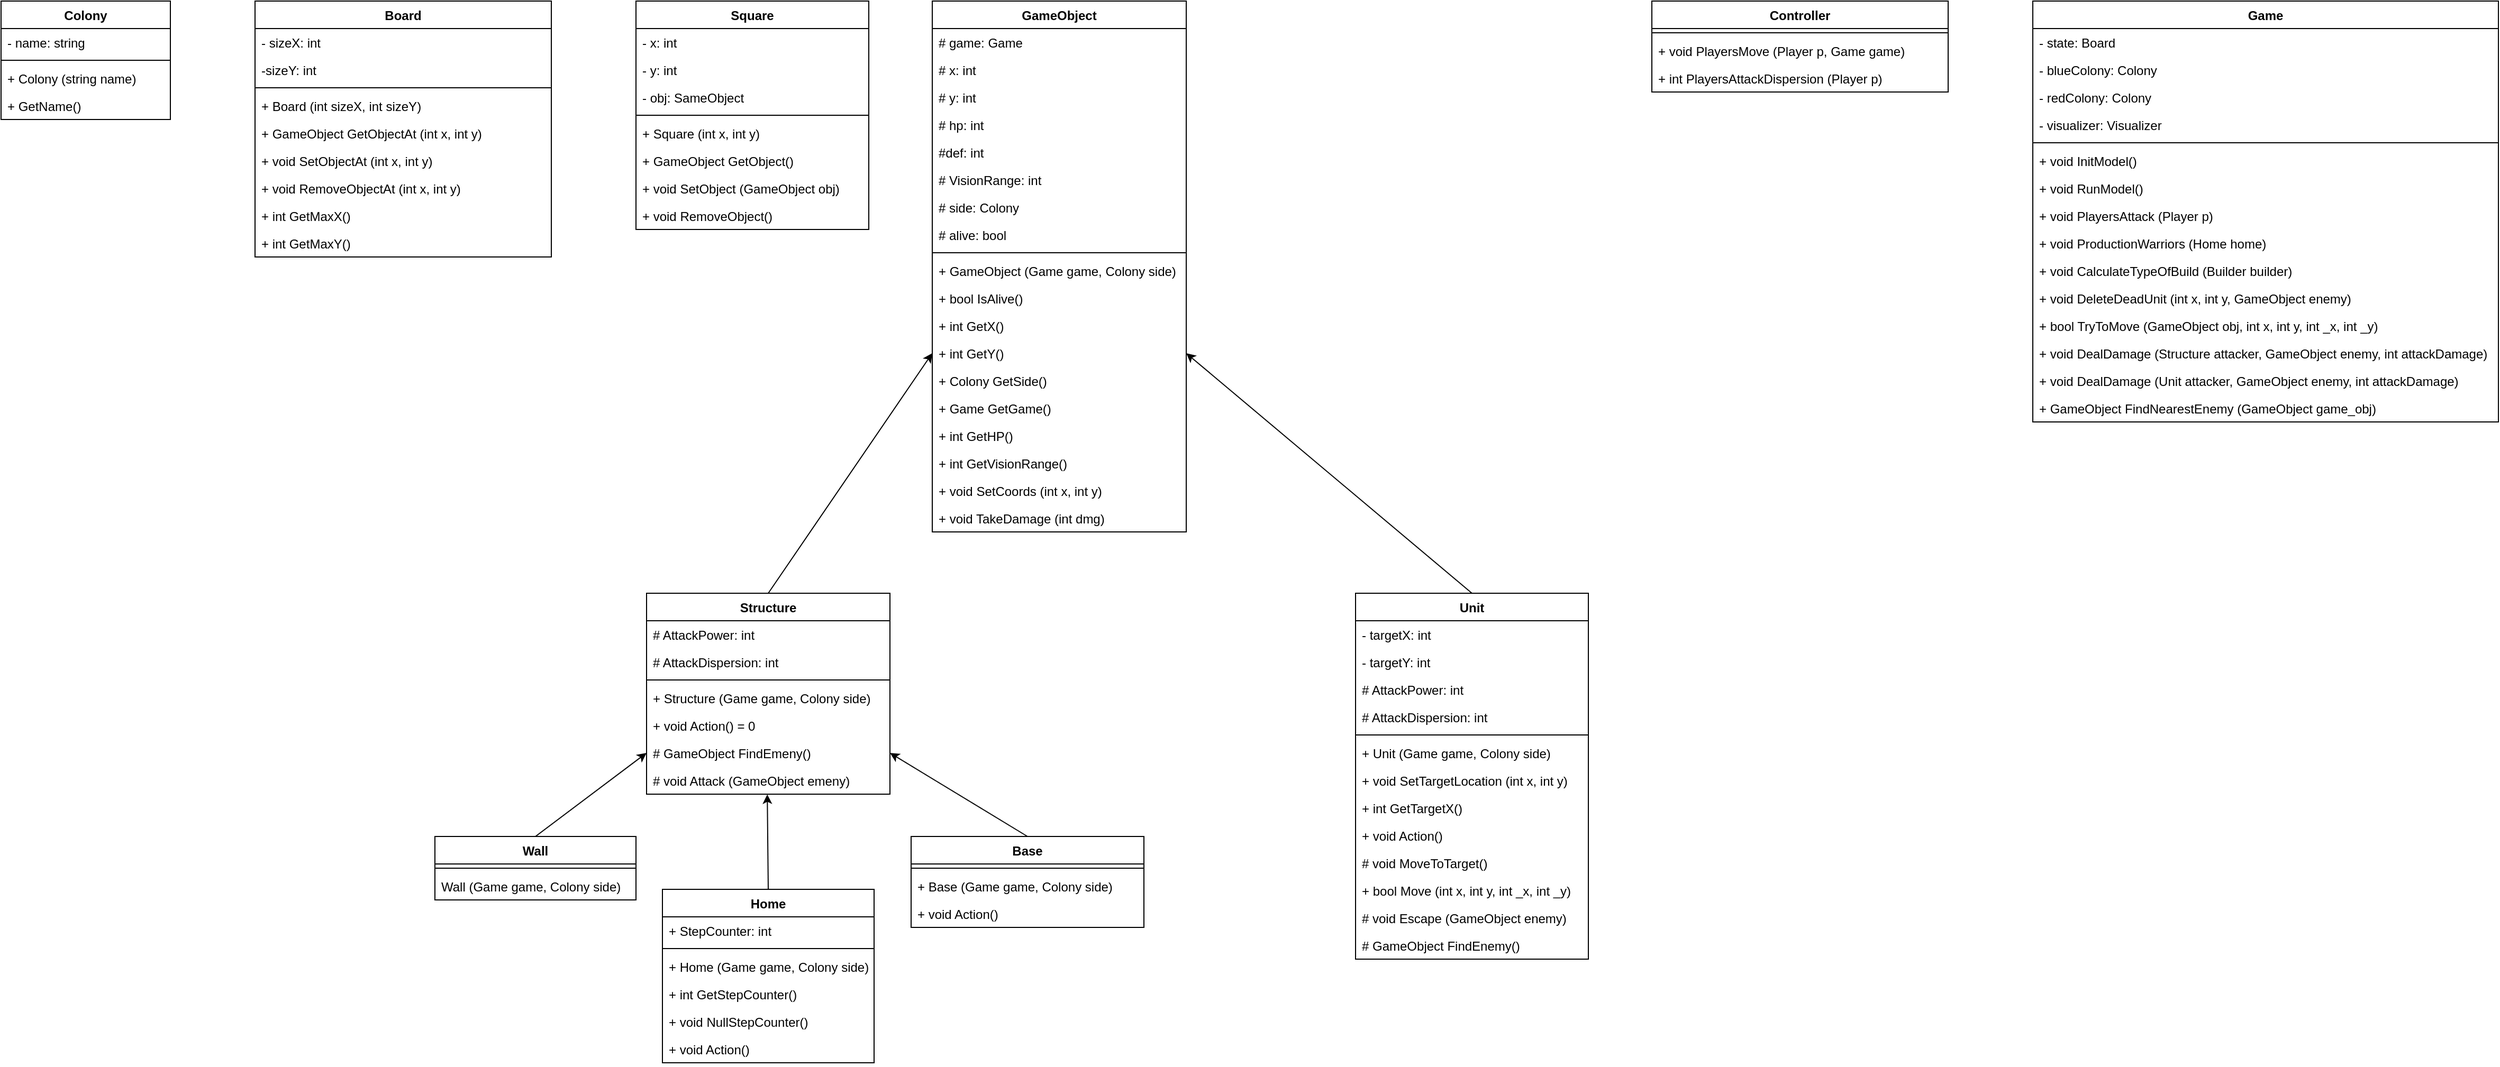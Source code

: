 <mxfile compressed="false" version="19.0.3" type="device" pages="3">
  <diagram id="RcMuHMXEprMPiMw4wHk-" name="origin-structure">
    <mxGraphModel dx="2942" dy="1217" grid="1" gridSize="10" guides="1" tooltips="1" connect="1" arrows="1" fold="1" page="1" pageScale="1" pageWidth="827" pageHeight="1169" math="0" shadow="0">
      <root>
        <mxCell id="0" />
        <mxCell id="1" parent="0" />
        <mxCell id="ZGuK_Rg2V6giDgB2NtCc-1" value="Сolony" style="swimlane;fontStyle=1;align=center;verticalAlign=top;childLayout=stackLayout;horizontal=1;startSize=26;horizontalStack=0;resizeParent=1;resizeParentMax=0;resizeLast=0;collapsible=1;marginBottom=0;" parent="1" vertex="1">
          <mxGeometry x="40" y="200" width="160" height="112" as="geometry" />
        </mxCell>
        <mxCell id="ZGuK_Rg2V6giDgB2NtCc-2" value="- name: string" style="text;strokeColor=none;fillColor=none;align=left;verticalAlign=top;spacingLeft=4;spacingRight=4;overflow=hidden;rotatable=0;points=[[0,0.5],[1,0.5]];portConstraint=eastwest;" parent="ZGuK_Rg2V6giDgB2NtCc-1" vertex="1">
          <mxGeometry y="26" width="160" height="26" as="geometry" />
        </mxCell>
        <mxCell id="ZGuK_Rg2V6giDgB2NtCc-3" value="" style="line;strokeWidth=1;fillColor=none;align=left;verticalAlign=middle;spacingTop=-1;spacingLeft=3;spacingRight=3;rotatable=0;labelPosition=right;points=[];portConstraint=eastwest;" parent="ZGuK_Rg2V6giDgB2NtCc-1" vertex="1">
          <mxGeometry y="52" width="160" height="8" as="geometry" />
        </mxCell>
        <mxCell id="ZGuK_Rg2V6giDgB2NtCc-4" value="+ Colony (string name)" style="text;strokeColor=none;fillColor=none;align=left;verticalAlign=top;spacingLeft=4;spacingRight=4;overflow=hidden;rotatable=0;points=[[0,0.5],[1,0.5]];portConstraint=eastwest;" parent="ZGuK_Rg2V6giDgB2NtCc-1" vertex="1">
          <mxGeometry y="60" width="160" height="26" as="geometry" />
        </mxCell>
        <mxCell id="ZGuK_Rg2V6giDgB2NtCc-5" value="+ GetName()" style="text;strokeColor=none;fillColor=none;align=left;verticalAlign=top;spacingLeft=4;spacingRight=4;overflow=hidden;rotatable=0;points=[[0,0.5],[1,0.5]];portConstraint=eastwest;" parent="ZGuK_Rg2V6giDgB2NtCc-1" vertex="1">
          <mxGeometry y="86" width="160" height="26" as="geometry" />
        </mxCell>
        <mxCell id="ZGuK_Rg2V6giDgB2NtCc-6" value="Board" style="swimlane;fontStyle=1;align=center;verticalAlign=top;childLayout=stackLayout;horizontal=1;startSize=26;horizontalStack=0;resizeParent=1;resizeParentMax=0;resizeLast=0;collapsible=1;marginBottom=0;" parent="1" vertex="1">
          <mxGeometry x="280" y="200" width="280" height="242" as="geometry" />
        </mxCell>
        <mxCell id="ZGuK_Rg2V6giDgB2NtCc-7" value="- sizeX: int" style="text;strokeColor=none;fillColor=none;align=left;verticalAlign=top;spacingLeft=4;spacingRight=4;overflow=hidden;rotatable=0;points=[[0,0.5],[1,0.5]];portConstraint=eastwest;" parent="ZGuK_Rg2V6giDgB2NtCc-6" vertex="1">
          <mxGeometry y="26" width="280" height="26" as="geometry" />
        </mxCell>
        <mxCell id="ZGuK_Rg2V6giDgB2NtCc-10" value="-sizeY: int" style="text;strokeColor=none;fillColor=none;align=left;verticalAlign=top;spacingLeft=4;spacingRight=4;overflow=hidden;rotatable=0;points=[[0,0.5],[1,0.5]];portConstraint=eastwest;" parent="ZGuK_Rg2V6giDgB2NtCc-6" vertex="1">
          <mxGeometry y="52" width="280" height="26" as="geometry" />
        </mxCell>
        <mxCell id="ZGuK_Rg2V6giDgB2NtCc-8" value="" style="line;strokeWidth=1;fillColor=none;align=left;verticalAlign=middle;spacingTop=-1;spacingLeft=3;spacingRight=3;rotatable=0;labelPosition=right;points=[];portConstraint=eastwest;" parent="ZGuK_Rg2V6giDgB2NtCc-6" vertex="1">
          <mxGeometry y="78" width="280" height="8" as="geometry" />
        </mxCell>
        <mxCell id="ZGuK_Rg2V6giDgB2NtCc-9" value="+ Board (int sizeX, int sizeY)" style="text;strokeColor=none;fillColor=none;align=left;verticalAlign=top;spacingLeft=4;spacingRight=4;overflow=hidden;rotatable=0;points=[[0,0.5],[1,0.5]];portConstraint=eastwest;" parent="ZGuK_Rg2V6giDgB2NtCc-6" vertex="1">
          <mxGeometry y="86" width="280" height="26" as="geometry" />
        </mxCell>
        <mxCell id="ZGuK_Rg2V6giDgB2NtCc-11" value="+ GameObject GetObjectAt (int x, int y)" style="text;strokeColor=none;fillColor=none;align=left;verticalAlign=top;spacingLeft=4;spacingRight=4;overflow=hidden;rotatable=0;points=[[0,0.5],[1,0.5]];portConstraint=eastwest;" parent="ZGuK_Rg2V6giDgB2NtCc-6" vertex="1">
          <mxGeometry y="112" width="280" height="26" as="geometry" />
        </mxCell>
        <mxCell id="ZGuK_Rg2V6giDgB2NtCc-12" value="+ void SetObjectAt (int x, int y)" style="text;strokeColor=none;fillColor=none;align=left;verticalAlign=top;spacingLeft=4;spacingRight=4;overflow=hidden;rotatable=0;points=[[0,0.5],[1,0.5]];portConstraint=eastwest;" parent="ZGuK_Rg2V6giDgB2NtCc-6" vertex="1">
          <mxGeometry y="138" width="280" height="26" as="geometry" />
        </mxCell>
        <mxCell id="ZGuK_Rg2V6giDgB2NtCc-13" value="+ void RemoveObjectAt (int x, int y)" style="text;strokeColor=none;fillColor=none;align=left;verticalAlign=top;spacingLeft=4;spacingRight=4;overflow=hidden;rotatable=0;points=[[0,0.5],[1,0.5]];portConstraint=eastwest;" parent="ZGuK_Rg2V6giDgB2NtCc-6" vertex="1">
          <mxGeometry y="164" width="280" height="26" as="geometry" />
        </mxCell>
        <mxCell id="ZGuK_Rg2V6giDgB2NtCc-15" value="+ int GetMaxX()" style="text;strokeColor=none;fillColor=none;align=left;verticalAlign=top;spacingLeft=4;spacingRight=4;overflow=hidden;rotatable=0;points=[[0,0.5],[1,0.5]];portConstraint=eastwest;" parent="ZGuK_Rg2V6giDgB2NtCc-6" vertex="1">
          <mxGeometry y="190" width="280" height="26" as="geometry" />
        </mxCell>
        <mxCell id="ZGuK_Rg2V6giDgB2NtCc-14" value="+ int GetMaxY()" style="text;strokeColor=none;fillColor=none;align=left;verticalAlign=top;spacingLeft=4;spacingRight=4;overflow=hidden;rotatable=0;points=[[0,0.5],[1,0.5]];portConstraint=eastwest;" parent="ZGuK_Rg2V6giDgB2NtCc-6" vertex="1">
          <mxGeometry y="216" width="280" height="26" as="geometry" />
        </mxCell>
        <mxCell id="ZGuK_Rg2V6giDgB2NtCc-16" value="Square" style="swimlane;fontStyle=1;align=center;verticalAlign=top;childLayout=stackLayout;horizontal=1;startSize=26;horizontalStack=0;resizeParent=1;resizeParentMax=0;resizeLast=0;collapsible=1;marginBottom=0;" parent="1" vertex="1">
          <mxGeometry x="640" y="200" width="220" height="216" as="geometry" />
        </mxCell>
        <mxCell id="ZGuK_Rg2V6giDgB2NtCc-17" value="- x: int" style="text;strokeColor=none;fillColor=none;align=left;verticalAlign=top;spacingLeft=4;spacingRight=4;overflow=hidden;rotatable=0;points=[[0,0.5],[1,0.5]];portConstraint=eastwest;" parent="ZGuK_Rg2V6giDgB2NtCc-16" vertex="1">
          <mxGeometry y="26" width="220" height="26" as="geometry" />
        </mxCell>
        <mxCell id="ZGuK_Rg2V6giDgB2NtCc-21" value="- y: int" style="text;strokeColor=none;fillColor=none;align=left;verticalAlign=top;spacingLeft=4;spacingRight=4;overflow=hidden;rotatable=0;points=[[0,0.5],[1,0.5]];portConstraint=eastwest;" parent="ZGuK_Rg2V6giDgB2NtCc-16" vertex="1">
          <mxGeometry y="52" width="220" height="26" as="geometry" />
        </mxCell>
        <mxCell id="ZGuK_Rg2V6giDgB2NtCc-20" value="- obj: SameObject" style="text;strokeColor=none;fillColor=none;align=left;verticalAlign=top;spacingLeft=4;spacingRight=4;overflow=hidden;rotatable=0;points=[[0,0.5],[1,0.5]];portConstraint=eastwest;" parent="ZGuK_Rg2V6giDgB2NtCc-16" vertex="1">
          <mxGeometry y="78" width="220" height="26" as="geometry" />
        </mxCell>
        <mxCell id="ZGuK_Rg2V6giDgB2NtCc-18" value="" style="line;strokeWidth=1;fillColor=none;align=left;verticalAlign=middle;spacingTop=-1;spacingLeft=3;spacingRight=3;rotatable=0;labelPosition=right;points=[];portConstraint=eastwest;" parent="ZGuK_Rg2V6giDgB2NtCc-16" vertex="1">
          <mxGeometry y="104" width="220" height="8" as="geometry" />
        </mxCell>
        <mxCell id="ZGuK_Rg2V6giDgB2NtCc-19" value="+ Square (int x, int y)" style="text;strokeColor=none;fillColor=none;align=left;verticalAlign=top;spacingLeft=4;spacingRight=4;overflow=hidden;rotatable=0;points=[[0,0.5],[1,0.5]];portConstraint=eastwest;" parent="ZGuK_Rg2V6giDgB2NtCc-16" vertex="1">
          <mxGeometry y="112" width="220" height="26" as="geometry" />
        </mxCell>
        <mxCell id="ZGuK_Rg2V6giDgB2NtCc-24" value="+ GameObject GetObject()" style="text;strokeColor=none;fillColor=none;align=left;verticalAlign=top;spacingLeft=4;spacingRight=4;overflow=hidden;rotatable=0;points=[[0,0.5],[1,0.5]];portConstraint=eastwest;" parent="ZGuK_Rg2V6giDgB2NtCc-16" vertex="1">
          <mxGeometry y="138" width="220" height="26" as="geometry" />
        </mxCell>
        <mxCell id="ZGuK_Rg2V6giDgB2NtCc-23" value="+ void SetObject (GameObject obj)" style="text;strokeColor=none;fillColor=none;align=left;verticalAlign=top;spacingLeft=4;spacingRight=4;overflow=hidden;rotatable=0;points=[[0,0.5],[1,0.5]];portConstraint=eastwest;" parent="ZGuK_Rg2V6giDgB2NtCc-16" vertex="1">
          <mxGeometry y="164" width="220" height="26" as="geometry" />
        </mxCell>
        <mxCell id="ZGuK_Rg2V6giDgB2NtCc-22" value="+ void RemoveObject()" style="text;strokeColor=none;fillColor=none;align=left;verticalAlign=top;spacingLeft=4;spacingRight=4;overflow=hidden;rotatable=0;points=[[0,0.5],[1,0.5]];portConstraint=eastwest;" parent="ZGuK_Rg2V6giDgB2NtCc-16" vertex="1">
          <mxGeometry y="190" width="220" height="26" as="geometry" />
        </mxCell>
        <mxCell id="ZGuK_Rg2V6giDgB2NtCc-25" value="GameObject" style="swimlane;fontStyle=1;align=center;verticalAlign=top;childLayout=stackLayout;horizontal=1;startSize=26;horizontalStack=0;resizeParent=1;resizeParentMax=0;resizeLast=0;collapsible=1;marginBottom=0;" parent="1" vertex="1">
          <mxGeometry x="920" y="200" width="240" height="502" as="geometry" />
        </mxCell>
        <mxCell id="ZGuK_Rg2V6giDgB2NtCc-26" value="# game: Game" style="text;strokeColor=none;fillColor=none;align=left;verticalAlign=top;spacingLeft=4;spacingRight=4;overflow=hidden;rotatable=0;points=[[0,0.5],[1,0.5]];portConstraint=eastwest;" parent="ZGuK_Rg2V6giDgB2NtCc-25" vertex="1">
          <mxGeometry y="26" width="240" height="26" as="geometry" />
        </mxCell>
        <mxCell id="ZGuK_Rg2V6giDgB2NtCc-35" value="# x: int" style="text;strokeColor=none;fillColor=none;align=left;verticalAlign=top;spacingLeft=4;spacingRight=4;overflow=hidden;rotatable=0;points=[[0,0.5],[1,0.5]];portConstraint=eastwest;" parent="ZGuK_Rg2V6giDgB2NtCc-25" vertex="1">
          <mxGeometry y="52" width="240" height="26" as="geometry" />
        </mxCell>
        <mxCell id="ZGuK_Rg2V6giDgB2NtCc-34" value="# y: int" style="text;strokeColor=none;fillColor=none;align=left;verticalAlign=top;spacingLeft=4;spacingRight=4;overflow=hidden;rotatable=0;points=[[0,0.5],[1,0.5]];portConstraint=eastwest;" parent="ZGuK_Rg2V6giDgB2NtCc-25" vertex="1">
          <mxGeometry y="78" width="240" height="26" as="geometry" />
        </mxCell>
        <mxCell id="ZGuK_Rg2V6giDgB2NtCc-33" value="# hp: int" style="text;strokeColor=none;fillColor=none;align=left;verticalAlign=top;spacingLeft=4;spacingRight=4;overflow=hidden;rotatable=0;points=[[0,0.5],[1,0.5]];portConstraint=eastwest;" parent="ZGuK_Rg2V6giDgB2NtCc-25" vertex="1">
          <mxGeometry y="104" width="240" height="26" as="geometry" />
        </mxCell>
        <mxCell id="ZGuK_Rg2V6giDgB2NtCc-32" value="#def: int" style="text;strokeColor=none;fillColor=none;align=left;verticalAlign=top;spacingLeft=4;spacingRight=4;overflow=hidden;rotatable=0;points=[[0,0.5],[1,0.5]];portConstraint=eastwest;" parent="ZGuK_Rg2V6giDgB2NtCc-25" vertex="1">
          <mxGeometry y="130" width="240" height="26" as="geometry" />
        </mxCell>
        <mxCell id="ZGuK_Rg2V6giDgB2NtCc-31" value="# VisionRange: int" style="text;strokeColor=none;fillColor=none;align=left;verticalAlign=top;spacingLeft=4;spacingRight=4;overflow=hidden;rotatable=0;points=[[0,0.5],[1,0.5]];portConstraint=eastwest;" parent="ZGuK_Rg2V6giDgB2NtCc-25" vertex="1">
          <mxGeometry y="156" width="240" height="26" as="geometry" />
        </mxCell>
        <mxCell id="ZGuK_Rg2V6giDgB2NtCc-30" value="# side: Colony" style="text;strokeColor=none;fillColor=none;align=left;verticalAlign=top;spacingLeft=4;spacingRight=4;overflow=hidden;rotatable=0;points=[[0,0.5],[1,0.5]];portConstraint=eastwest;" parent="ZGuK_Rg2V6giDgB2NtCc-25" vertex="1">
          <mxGeometry y="182" width="240" height="26" as="geometry" />
        </mxCell>
        <mxCell id="ZGuK_Rg2V6giDgB2NtCc-29" value="# alive: bool" style="text;strokeColor=none;fillColor=none;align=left;verticalAlign=top;spacingLeft=4;spacingRight=4;overflow=hidden;rotatable=0;points=[[0,0.5],[1,0.5]];portConstraint=eastwest;" parent="ZGuK_Rg2V6giDgB2NtCc-25" vertex="1">
          <mxGeometry y="208" width="240" height="26" as="geometry" />
        </mxCell>
        <mxCell id="ZGuK_Rg2V6giDgB2NtCc-27" value="" style="line;strokeWidth=1;fillColor=none;align=left;verticalAlign=middle;spacingTop=-1;spacingLeft=3;spacingRight=3;rotatable=0;labelPosition=right;points=[];portConstraint=eastwest;" parent="ZGuK_Rg2V6giDgB2NtCc-25" vertex="1">
          <mxGeometry y="234" width="240" height="8" as="geometry" />
        </mxCell>
        <mxCell id="ZGuK_Rg2V6giDgB2NtCc-28" value="+ GameObject (Game game, Colony side)" style="text;strokeColor=none;fillColor=none;align=left;verticalAlign=top;spacingLeft=4;spacingRight=4;overflow=hidden;rotatable=0;points=[[0,0.5],[1,0.5]];portConstraint=eastwest;" parent="ZGuK_Rg2V6giDgB2NtCc-25" vertex="1">
          <mxGeometry y="242" width="240" height="26" as="geometry" />
        </mxCell>
        <mxCell id="ZGuK_Rg2V6giDgB2NtCc-44" value="+ bool IsAlive()" style="text;strokeColor=none;fillColor=none;align=left;verticalAlign=top;spacingLeft=4;spacingRight=4;overflow=hidden;rotatable=0;points=[[0,0.5],[1,0.5]];portConstraint=eastwest;" parent="ZGuK_Rg2V6giDgB2NtCc-25" vertex="1">
          <mxGeometry y="268" width="240" height="26" as="geometry" />
        </mxCell>
        <mxCell id="ZGuK_Rg2V6giDgB2NtCc-43" value="+ int GetX()" style="text;strokeColor=none;fillColor=none;align=left;verticalAlign=top;spacingLeft=4;spacingRight=4;overflow=hidden;rotatable=0;points=[[0,0.5],[1,0.5]];portConstraint=eastwest;" parent="ZGuK_Rg2V6giDgB2NtCc-25" vertex="1">
          <mxGeometry y="294" width="240" height="26" as="geometry" />
        </mxCell>
        <mxCell id="ZGuK_Rg2V6giDgB2NtCc-42" value="+ int GetY()" style="text;strokeColor=none;fillColor=none;align=left;verticalAlign=top;spacingLeft=4;spacingRight=4;overflow=hidden;rotatable=0;points=[[0,0.5],[1,0.5]];portConstraint=eastwest;" parent="ZGuK_Rg2V6giDgB2NtCc-25" vertex="1">
          <mxGeometry y="320" width="240" height="26" as="geometry" />
        </mxCell>
        <mxCell id="ZGuK_Rg2V6giDgB2NtCc-41" value="+ Colony GetSide()" style="text;strokeColor=none;fillColor=none;align=left;verticalAlign=top;spacingLeft=4;spacingRight=4;overflow=hidden;rotatable=0;points=[[0,0.5],[1,0.5]];portConstraint=eastwest;" parent="ZGuK_Rg2V6giDgB2NtCc-25" vertex="1">
          <mxGeometry y="346" width="240" height="26" as="geometry" />
        </mxCell>
        <mxCell id="ZGuK_Rg2V6giDgB2NtCc-40" value="+ Game GetGame()" style="text;strokeColor=none;fillColor=none;align=left;verticalAlign=top;spacingLeft=4;spacingRight=4;overflow=hidden;rotatable=0;points=[[0,0.5],[1,0.5]];portConstraint=eastwest;" parent="ZGuK_Rg2V6giDgB2NtCc-25" vertex="1">
          <mxGeometry y="372" width="240" height="26" as="geometry" />
        </mxCell>
        <mxCell id="ZGuK_Rg2V6giDgB2NtCc-39" value="+ int GetHP()" style="text;strokeColor=none;fillColor=none;align=left;verticalAlign=top;spacingLeft=4;spacingRight=4;overflow=hidden;rotatable=0;points=[[0,0.5],[1,0.5]];portConstraint=eastwest;" parent="ZGuK_Rg2V6giDgB2NtCc-25" vertex="1">
          <mxGeometry y="398" width="240" height="26" as="geometry" />
        </mxCell>
        <mxCell id="ZGuK_Rg2V6giDgB2NtCc-38" value="+ int GetVisionRange() " style="text;strokeColor=none;fillColor=none;align=left;verticalAlign=top;spacingLeft=4;spacingRight=4;overflow=hidden;rotatable=0;points=[[0,0.5],[1,0.5]];portConstraint=eastwest;" parent="ZGuK_Rg2V6giDgB2NtCc-25" vertex="1">
          <mxGeometry y="424" width="240" height="26" as="geometry" />
        </mxCell>
        <mxCell id="ZGuK_Rg2V6giDgB2NtCc-37" value="+ void SetCoords (int x, int y)" style="text;strokeColor=none;fillColor=none;align=left;verticalAlign=top;spacingLeft=4;spacingRight=4;overflow=hidden;rotatable=0;points=[[0,0.5],[1,0.5]];portConstraint=eastwest;" parent="ZGuK_Rg2V6giDgB2NtCc-25" vertex="1">
          <mxGeometry y="450" width="240" height="26" as="geometry" />
        </mxCell>
        <mxCell id="ZGuK_Rg2V6giDgB2NtCc-36" value="+ void TakeDamage (int dmg)" style="text;strokeColor=none;fillColor=none;align=left;verticalAlign=top;spacingLeft=4;spacingRight=4;overflow=hidden;rotatable=0;points=[[0,0.5],[1,0.5]];portConstraint=eastwest;" parent="ZGuK_Rg2V6giDgB2NtCc-25" vertex="1">
          <mxGeometry y="476" width="240" height="26" as="geometry" />
        </mxCell>
        <mxCell id="ZGuK_Rg2V6giDgB2NtCc-45" value="Structure" style="swimlane;fontStyle=1;align=center;verticalAlign=top;childLayout=stackLayout;horizontal=1;startSize=26;horizontalStack=0;resizeParent=1;resizeParentMax=0;resizeLast=0;collapsible=1;marginBottom=0;" parent="1" vertex="1">
          <mxGeometry x="650" y="760" width="230" height="190" as="geometry" />
        </mxCell>
        <mxCell id="ZGuK_Rg2V6giDgB2NtCc-46" value="# AttackPower: int" style="text;strokeColor=none;fillColor=none;align=left;verticalAlign=top;spacingLeft=4;spacingRight=4;overflow=hidden;rotatable=0;points=[[0,0.5],[1,0.5]];portConstraint=eastwest;" parent="ZGuK_Rg2V6giDgB2NtCc-45" vertex="1">
          <mxGeometry y="26" width="230" height="26" as="geometry" />
        </mxCell>
        <mxCell id="ZGuK_Rg2V6giDgB2NtCc-49" value="# AttackDispersion: int" style="text;strokeColor=none;fillColor=none;align=left;verticalAlign=top;spacingLeft=4;spacingRight=4;overflow=hidden;rotatable=0;points=[[0,0.5],[1,0.5]];portConstraint=eastwest;" parent="ZGuK_Rg2V6giDgB2NtCc-45" vertex="1">
          <mxGeometry y="52" width="230" height="26" as="geometry" />
        </mxCell>
        <mxCell id="ZGuK_Rg2V6giDgB2NtCc-47" value="" style="line;strokeWidth=1;fillColor=none;align=left;verticalAlign=middle;spacingTop=-1;spacingLeft=3;spacingRight=3;rotatable=0;labelPosition=right;points=[];portConstraint=eastwest;" parent="ZGuK_Rg2V6giDgB2NtCc-45" vertex="1">
          <mxGeometry y="78" width="230" height="8" as="geometry" />
        </mxCell>
        <mxCell id="ZGuK_Rg2V6giDgB2NtCc-48" value="+ Structure (Game game, Colony side)" style="text;strokeColor=none;fillColor=none;align=left;verticalAlign=top;spacingLeft=4;spacingRight=4;overflow=hidden;rotatable=0;points=[[0,0.5],[1,0.5]];portConstraint=eastwest;" parent="ZGuK_Rg2V6giDgB2NtCc-45" vertex="1">
          <mxGeometry y="86" width="230" height="26" as="geometry" />
        </mxCell>
        <mxCell id="ZGuK_Rg2V6giDgB2NtCc-52" value="+ void Action() = 0" style="text;strokeColor=none;fillColor=none;align=left;verticalAlign=top;spacingLeft=4;spacingRight=4;overflow=hidden;rotatable=0;points=[[0,0.5],[1,0.5]];portConstraint=eastwest;" parent="ZGuK_Rg2V6giDgB2NtCc-45" vertex="1">
          <mxGeometry y="112" width="230" height="26" as="geometry" />
        </mxCell>
        <mxCell id="ZGuK_Rg2V6giDgB2NtCc-51" value="# GameObject FindEmeny()" style="text;strokeColor=none;fillColor=none;align=left;verticalAlign=top;spacingLeft=4;spacingRight=4;overflow=hidden;rotatable=0;points=[[0,0.5],[1,0.5]];portConstraint=eastwest;" parent="ZGuK_Rg2V6giDgB2NtCc-45" vertex="1">
          <mxGeometry y="138" width="230" height="26" as="geometry" />
        </mxCell>
        <mxCell id="ZGuK_Rg2V6giDgB2NtCc-50" value="# void Attack (GameObject emeny)" style="text;strokeColor=none;fillColor=none;align=left;verticalAlign=top;spacingLeft=4;spacingRight=4;overflow=hidden;rotatable=0;points=[[0,0.5],[1,0.5]];portConstraint=eastwest;" parent="ZGuK_Rg2V6giDgB2NtCc-45" vertex="1">
          <mxGeometry y="164" width="230" height="26" as="geometry" />
        </mxCell>
        <mxCell id="ZGuK_Rg2V6giDgB2NtCc-53" value="Wall" style="swimlane;fontStyle=1;align=center;verticalAlign=top;childLayout=stackLayout;horizontal=1;startSize=26;horizontalStack=0;resizeParent=1;resizeParentMax=0;resizeLast=0;collapsible=1;marginBottom=0;" parent="1" vertex="1">
          <mxGeometry x="450" y="990" width="190" height="60" as="geometry" />
        </mxCell>
        <mxCell id="ZGuK_Rg2V6giDgB2NtCc-55" value="" style="line;strokeWidth=1;fillColor=none;align=left;verticalAlign=middle;spacingTop=-1;spacingLeft=3;spacingRight=3;rotatable=0;labelPosition=right;points=[];portConstraint=eastwest;" parent="ZGuK_Rg2V6giDgB2NtCc-53" vertex="1">
          <mxGeometry y="26" width="190" height="8" as="geometry" />
        </mxCell>
        <mxCell id="ZGuK_Rg2V6giDgB2NtCc-56" value="Wall (Game game, Colony side)" style="text;strokeColor=none;fillColor=none;align=left;verticalAlign=top;spacingLeft=4;spacingRight=4;overflow=hidden;rotatable=0;points=[[0,0.5],[1,0.5]];portConstraint=eastwest;" parent="ZGuK_Rg2V6giDgB2NtCc-53" vertex="1">
          <mxGeometry y="34" width="190" height="26" as="geometry" />
        </mxCell>
        <mxCell id="ZGuK_Rg2V6giDgB2NtCc-57" value="" style="endArrow=classic;html=1;rounded=0;entryX=0;entryY=0.5;entryDx=0;entryDy=0;exitX=0.5;exitY=0;exitDx=0;exitDy=0;" parent="1" source="ZGuK_Rg2V6giDgB2NtCc-45" target="ZGuK_Rg2V6giDgB2NtCc-42" edge="1">
          <mxGeometry width="50" height="50" relative="1" as="geometry">
            <mxPoint x="780" y="640" as="sourcePoint" />
            <mxPoint x="830" y="590" as="targetPoint" />
          </mxGeometry>
        </mxCell>
        <mxCell id="ZGuK_Rg2V6giDgB2NtCc-61" value="Home" style="swimlane;fontStyle=1;align=center;verticalAlign=top;childLayout=stackLayout;horizontal=1;startSize=26;horizontalStack=0;resizeParent=1;resizeParentMax=0;resizeLast=0;collapsible=1;marginBottom=0;" parent="1" vertex="1">
          <mxGeometry x="665" y="1040" width="200" height="164" as="geometry" />
        </mxCell>
        <mxCell id="ZGuK_Rg2V6giDgB2NtCc-62" value="+ StepCounter: int" style="text;strokeColor=none;fillColor=none;align=left;verticalAlign=top;spacingLeft=4;spacingRight=4;overflow=hidden;rotatable=0;points=[[0,0.5],[1,0.5]];portConstraint=eastwest;" parent="ZGuK_Rg2V6giDgB2NtCc-61" vertex="1">
          <mxGeometry y="26" width="200" height="26" as="geometry" />
        </mxCell>
        <mxCell id="ZGuK_Rg2V6giDgB2NtCc-63" value="" style="line;strokeWidth=1;fillColor=none;align=left;verticalAlign=middle;spacingTop=-1;spacingLeft=3;spacingRight=3;rotatable=0;labelPosition=right;points=[];portConstraint=eastwest;" parent="ZGuK_Rg2V6giDgB2NtCc-61" vertex="1">
          <mxGeometry y="52" width="200" height="8" as="geometry" />
        </mxCell>
        <mxCell id="ZGuK_Rg2V6giDgB2NtCc-64" value="+ Home (Game game, Colony side)" style="text;strokeColor=none;fillColor=none;align=left;verticalAlign=top;spacingLeft=4;spacingRight=4;overflow=hidden;rotatable=0;points=[[0,0.5],[1,0.5]];portConstraint=eastwest;" parent="ZGuK_Rg2V6giDgB2NtCc-61" vertex="1">
          <mxGeometry y="60" width="200" height="26" as="geometry" />
        </mxCell>
        <mxCell id="ZGuK_Rg2V6giDgB2NtCc-67" value="+ int GetStepCounter()" style="text;strokeColor=none;fillColor=none;align=left;verticalAlign=top;spacingLeft=4;spacingRight=4;overflow=hidden;rotatable=0;points=[[0,0.5],[1,0.5]];portConstraint=eastwest;" parent="ZGuK_Rg2V6giDgB2NtCc-61" vertex="1">
          <mxGeometry y="86" width="200" height="26" as="geometry" />
        </mxCell>
        <mxCell id="ZGuK_Rg2V6giDgB2NtCc-66" value="+ void NullStepCounter()" style="text;strokeColor=none;fillColor=none;align=left;verticalAlign=top;spacingLeft=4;spacingRight=4;overflow=hidden;rotatable=0;points=[[0,0.5],[1,0.5]];portConstraint=eastwest;" parent="ZGuK_Rg2V6giDgB2NtCc-61" vertex="1">
          <mxGeometry y="112" width="200" height="26" as="geometry" />
        </mxCell>
        <mxCell id="ZGuK_Rg2V6giDgB2NtCc-65" value="+ void Action()" style="text;strokeColor=none;fillColor=none;align=left;verticalAlign=top;spacingLeft=4;spacingRight=4;overflow=hidden;rotatable=0;points=[[0,0.5],[1,0.5]];portConstraint=eastwest;" parent="ZGuK_Rg2V6giDgB2NtCc-61" vertex="1">
          <mxGeometry y="138" width="200" height="26" as="geometry" />
        </mxCell>
        <mxCell id="ZGuK_Rg2V6giDgB2NtCc-68" value="Base" style="swimlane;fontStyle=1;align=center;verticalAlign=top;childLayout=stackLayout;horizontal=1;startSize=26;horizontalStack=0;resizeParent=1;resizeParentMax=0;resizeLast=0;collapsible=1;marginBottom=0;" parent="1" vertex="1">
          <mxGeometry x="900" y="990" width="220" height="86" as="geometry" />
        </mxCell>
        <mxCell id="ZGuK_Rg2V6giDgB2NtCc-70" value="" style="line;strokeWidth=1;fillColor=none;align=left;verticalAlign=middle;spacingTop=-1;spacingLeft=3;spacingRight=3;rotatable=0;labelPosition=right;points=[];portConstraint=eastwest;" parent="ZGuK_Rg2V6giDgB2NtCc-68" vertex="1">
          <mxGeometry y="26" width="220" height="8" as="geometry" />
        </mxCell>
        <mxCell id="ZGuK_Rg2V6giDgB2NtCc-71" value="+ Base (Game game, Colony side)" style="text;strokeColor=none;fillColor=none;align=left;verticalAlign=top;spacingLeft=4;spacingRight=4;overflow=hidden;rotatable=0;points=[[0,0.5],[1,0.5]];portConstraint=eastwest;" parent="ZGuK_Rg2V6giDgB2NtCc-68" vertex="1">
          <mxGeometry y="34" width="220" height="26" as="geometry" />
        </mxCell>
        <mxCell id="ZGuK_Rg2V6giDgB2NtCc-80" value="+ void Action()" style="text;strokeColor=none;fillColor=none;align=left;verticalAlign=top;spacingLeft=4;spacingRight=4;overflow=hidden;rotatable=0;points=[[0,0.5],[1,0.5]];portConstraint=eastwest;" parent="ZGuK_Rg2V6giDgB2NtCc-68" vertex="1">
          <mxGeometry y="60" width="220" height="26" as="geometry" />
        </mxCell>
        <mxCell id="ZGuK_Rg2V6giDgB2NtCc-81" value="" style="endArrow=classic;html=1;rounded=0;entryX=0;entryY=0.5;entryDx=0;entryDy=0;exitX=0.5;exitY=0;exitDx=0;exitDy=0;" parent="1" source="ZGuK_Rg2V6giDgB2NtCc-53" target="ZGuK_Rg2V6giDgB2NtCc-51" edge="1">
          <mxGeometry width="50" height="50" relative="1" as="geometry">
            <mxPoint x="680" y="1060" as="sourcePoint" />
            <mxPoint x="730" y="1010" as="targetPoint" />
          </mxGeometry>
        </mxCell>
        <mxCell id="ZGuK_Rg2V6giDgB2NtCc-82" value="" style="endArrow=classic;html=1;rounded=0;entryX=0.496;entryY=1.009;entryDx=0;entryDy=0;entryPerimeter=0;exitX=0.5;exitY=0;exitDx=0;exitDy=0;" parent="1" source="ZGuK_Rg2V6giDgB2NtCc-61" target="ZGuK_Rg2V6giDgB2NtCc-50" edge="1">
          <mxGeometry width="50" height="50" relative="1" as="geometry">
            <mxPoint x="680" y="1060" as="sourcePoint" />
            <mxPoint x="730" y="1010" as="targetPoint" />
          </mxGeometry>
        </mxCell>
        <mxCell id="ZGuK_Rg2V6giDgB2NtCc-83" value="" style="endArrow=classic;html=1;rounded=0;entryX=1;entryY=0.5;entryDx=0;entryDy=0;exitX=0.5;exitY=0;exitDx=0;exitDy=0;" parent="1" source="ZGuK_Rg2V6giDgB2NtCc-68" target="ZGuK_Rg2V6giDgB2NtCc-51" edge="1">
          <mxGeometry width="50" height="50" relative="1" as="geometry">
            <mxPoint x="890" y="1010" as="sourcePoint" />
            <mxPoint x="940" y="960" as="targetPoint" />
          </mxGeometry>
        </mxCell>
        <mxCell id="ZGuK_Rg2V6giDgB2NtCc-84" value="Unit" style="swimlane;fontStyle=1;align=center;verticalAlign=top;childLayout=stackLayout;horizontal=1;startSize=26;horizontalStack=0;resizeParent=1;resizeParentMax=0;resizeLast=0;collapsible=1;marginBottom=0;" parent="1" vertex="1">
          <mxGeometry x="1320" y="760" width="220" height="346" as="geometry" />
        </mxCell>
        <mxCell id="ZGuK_Rg2V6giDgB2NtCc-88" value="- targetX: int" style="text;strokeColor=none;fillColor=none;align=left;verticalAlign=top;spacingLeft=4;spacingRight=4;overflow=hidden;rotatable=0;points=[[0,0.5],[1,0.5]];portConstraint=eastwest;" parent="ZGuK_Rg2V6giDgB2NtCc-84" vertex="1">
          <mxGeometry y="26" width="220" height="26" as="geometry" />
        </mxCell>
        <mxCell id="ZGuK_Rg2V6giDgB2NtCc-85" value="- targetY: int" style="text;strokeColor=none;fillColor=none;align=left;verticalAlign=top;spacingLeft=4;spacingRight=4;overflow=hidden;rotatable=0;points=[[0,0.5],[1,0.5]];portConstraint=eastwest;" parent="ZGuK_Rg2V6giDgB2NtCc-84" vertex="1">
          <mxGeometry y="52" width="220" height="26" as="geometry" />
        </mxCell>
        <mxCell id="ZGuK_Rg2V6giDgB2NtCc-90" value="# AttackPower: int" style="text;strokeColor=none;fillColor=none;align=left;verticalAlign=top;spacingLeft=4;spacingRight=4;overflow=hidden;rotatable=0;points=[[0,0.5],[1,0.5]];portConstraint=eastwest;" parent="ZGuK_Rg2V6giDgB2NtCc-84" vertex="1">
          <mxGeometry y="78" width="220" height="26" as="geometry" />
        </mxCell>
        <mxCell id="ZGuK_Rg2V6giDgB2NtCc-89" value="# AttackDispersion: int" style="text;strokeColor=none;fillColor=none;align=left;verticalAlign=top;spacingLeft=4;spacingRight=4;overflow=hidden;rotatable=0;points=[[0,0.5],[1,0.5]];portConstraint=eastwest;" parent="ZGuK_Rg2V6giDgB2NtCc-84" vertex="1">
          <mxGeometry y="104" width="220" height="26" as="geometry" />
        </mxCell>
        <mxCell id="ZGuK_Rg2V6giDgB2NtCc-86" value="" style="line;strokeWidth=1;fillColor=none;align=left;verticalAlign=middle;spacingTop=-1;spacingLeft=3;spacingRight=3;rotatable=0;labelPosition=right;points=[];portConstraint=eastwest;" parent="ZGuK_Rg2V6giDgB2NtCc-84" vertex="1">
          <mxGeometry y="130" width="220" height="8" as="geometry" />
        </mxCell>
        <mxCell id="ZGuK_Rg2V6giDgB2NtCc-87" value="+ Unit (Game game, Colony side)" style="text;strokeColor=none;fillColor=none;align=left;verticalAlign=top;spacingLeft=4;spacingRight=4;overflow=hidden;rotatable=0;points=[[0,0.5],[1,0.5]];portConstraint=eastwest;" parent="ZGuK_Rg2V6giDgB2NtCc-84" vertex="1">
          <mxGeometry y="138" width="220" height="26" as="geometry" />
        </mxCell>
        <mxCell id="ZGuK_Rg2V6giDgB2NtCc-91" value="+ void SetTargetLocation (int x, int y)" style="text;strokeColor=none;fillColor=none;align=left;verticalAlign=top;spacingLeft=4;spacingRight=4;overflow=hidden;rotatable=0;points=[[0,0.5],[1,0.5]];portConstraint=eastwest;" parent="ZGuK_Rg2V6giDgB2NtCc-84" vertex="1">
          <mxGeometry y="164" width="220" height="26" as="geometry" />
        </mxCell>
        <mxCell id="ZGuK_Rg2V6giDgB2NtCc-92" value="+ int GetTargetX()" style="text;strokeColor=none;fillColor=none;align=left;verticalAlign=top;spacingLeft=4;spacingRight=4;overflow=hidden;rotatable=0;points=[[0,0.5],[1,0.5]];portConstraint=eastwest;" parent="ZGuK_Rg2V6giDgB2NtCc-84" vertex="1">
          <mxGeometry y="190" width="220" height="26" as="geometry" />
        </mxCell>
        <mxCell id="ZGuK_Rg2V6giDgB2NtCc-97" value="+ void Action()" style="text;strokeColor=none;fillColor=none;align=left;verticalAlign=top;spacingLeft=4;spacingRight=4;overflow=hidden;rotatable=0;points=[[0,0.5],[1,0.5]];portConstraint=eastwest;" parent="ZGuK_Rg2V6giDgB2NtCc-84" vertex="1">
          <mxGeometry y="216" width="220" height="26" as="geometry" />
        </mxCell>
        <mxCell id="ZGuK_Rg2V6giDgB2NtCc-96" value="# void MoveToTarget()" style="text;strokeColor=none;fillColor=none;align=left;verticalAlign=top;spacingLeft=4;spacingRight=4;overflow=hidden;rotatable=0;points=[[0,0.5],[1,0.5]];portConstraint=eastwest;" parent="ZGuK_Rg2V6giDgB2NtCc-84" vertex="1">
          <mxGeometry y="242" width="220" height="26" as="geometry" />
        </mxCell>
        <mxCell id="ZGuK_Rg2V6giDgB2NtCc-95" value="+ bool Move (int x, int y, int _x, int _y)" style="text;strokeColor=none;fillColor=none;align=left;verticalAlign=top;spacingLeft=4;spacingRight=4;overflow=hidden;rotatable=0;points=[[0,0.5],[1,0.5]];portConstraint=eastwest;" parent="ZGuK_Rg2V6giDgB2NtCc-84" vertex="1">
          <mxGeometry y="268" width="220" height="26" as="geometry" />
        </mxCell>
        <mxCell id="ZGuK_Rg2V6giDgB2NtCc-94" value="# void Escape (GameObject enemy)" style="text;strokeColor=none;fillColor=none;align=left;verticalAlign=top;spacingLeft=4;spacingRight=4;overflow=hidden;rotatable=0;points=[[0,0.5],[1,0.5]];portConstraint=eastwest;" parent="ZGuK_Rg2V6giDgB2NtCc-84" vertex="1">
          <mxGeometry y="294" width="220" height="26" as="geometry" />
        </mxCell>
        <mxCell id="ZGuK_Rg2V6giDgB2NtCc-93" value="# GameObject FindEnemy()" style="text;strokeColor=none;fillColor=none;align=left;verticalAlign=top;spacingLeft=4;spacingRight=4;overflow=hidden;rotatable=0;points=[[0,0.5],[1,0.5]];portConstraint=eastwest;" parent="ZGuK_Rg2V6giDgB2NtCc-84" vertex="1">
          <mxGeometry y="320" width="220" height="26" as="geometry" />
        </mxCell>
        <mxCell id="ZGuK_Rg2V6giDgB2NtCc-98" value="" style="endArrow=classic;html=1;rounded=0;entryX=1;entryY=0.5;entryDx=0;entryDy=0;exitX=0.5;exitY=0;exitDx=0;exitDy=0;" parent="1" source="ZGuK_Rg2V6giDgB2NtCc-84" target="ZGuK_Rg2V6giDgB2NtCc-42" edge="1">
          <mxGeometry width="50" height="50" relative="1" as="geometry">
            <mxPoint x="1120" y="670" as="sourcePoint" />
            <mxPoint x="1170" y="620" as="targetPoint" />
          </mxGeometry>
        </mxCell>
        <mxCell id="ZGuK_Rg2V6giDgB2NtCc-99" value="Controller" style="swimlane;fontStyle=1;align=center;verticalAlign=top;childLayout=stackLayout;horizontal=1;startSize=26;horizontalStack=0;resizeParent=1;resizeParentMax=0;resizeLast=0;collapsible=1;marginBottom=0;" parent="1" vertex="1">
          <mxGeometry x="1600" y="200" width="280" height="86" as="geometry" />
        </mxCell>
        <mxCell id="ZGuK_Rg2V6giDgB2NtCc-101" value="" style="line;strokeWidth=1;fillColor=none;align=left;verticalAlign=middle;spacingTop=-1;spacingLeft=3;spacingRight=3;rotatable=0;labelPosition=right;points=[];portConstraint=eastwest;" parent="ZGuK_Rg2V6giDgB2NtCc-99" vertex="1">
          <mxGeometry y="26" width="280" height="8" as="geometry" />
        </mxCell>
        <mxCell id="ZGuK_Rg2V6giDgB2NtCc-102" value="+ void PlayersMove (Player p, Game game)" style="text;strokeColor=none;fillColor=none;align=left;verticalAlign=top;spacingLeft=4;spacingRight=4;overflow=hidden;rotatable=0;points=[[0,0.5],[1,0.5]];portConstraint=eastwest;" parent="ZGuK_Rg2V6giDgB2NtCc-99" vertex="1">
          <mxGeometry y="34" width="280" height="26" as="geometry" />
        </mxCell>
        <mxCell id="ZGuK_Rg2V6giDgB2NtCc-103" value="+ int PlayersAttackDispersion (Player p)" style="text;strokeColor=none;fillColor=none;align=left;verticalAlign=top;spacingLeft=4;spacingRight=4;overflow=hidden;rotatable=0;points=[[0,0.5],[1,0.5]];portConstraint=eastwest;" parent="ZGuK_Rg2V6giDgB2NtCc-99" vertex="1">
          <mxGeometry y="60" width="280" height="26" as="geometry" />
        </mxCell>
        <mxCell id="ZGuK_Rg2V6giDgB2NtCc-104" value="Game" style="swimlane;fontStyle=1;align=center;verticalAlign=top;childLayout=stackLayout;horizontal=1;startSize=26;horizontalStack=0;resizeParent=1;resizeParentMax=0;resizeLast=0;collapsible=1;marginBottom=0;" parent="1" vertex="1">
          <mxGeometry x="1960" y="200" width="440" height="398" as="geometry" />
        </mxCell>
        <mxCell id="ZGuK_Rg2V6giDgB2NtCc-105" value="- state: Board" style="text;strokeColor=none;fillColor=none;align=left;verticalAlign=top;spacingLeft=4;spacingRight=4;overflow=hidden;rotatable=0;points=[[0,0.5],[1,0.5]];portConstraint=eastwest;" parent="ZGuK_Rg2V6giDgB2NtCc-104" vertex="1">
          <mxGeometry y="26" width="440" height="26" as="geometry" />
        </mxCell>
        <mxCell id="ZGuK_Rg2V6giDgB2NtCc-109" value="- blueColony: Colony" style="text;strokeColor=none;fillColor=none;align=left;verticalAlign=top;spacingLeft=4;spacingRight=4;overflow=hidden;rotatable=0;points=[[0,0.5],[1,0.5]];portConstraint=eastwest;" parent="ZGuK_Rg2V6giDgB2NtCc-104" vertex="1">
          <mxGeometry y="52" width="440" height="26" as="geometry" />
        </mxCell>
        <mxCell id="ZGuK_Rg2V6giDgB2NtCc-108" value="- redColony: Colony" style="text;strokeColor=none;fillColor=none;align=left;verticalAlign=top;spacingLeft=4;spacingRight=4;overflow=hidden;rotatable=0;points=[[0,0.5],[1,0.5]];portConstraint=eastwest;" parent="ZGuK_Rg2V6giDgB2NtCc-104" vertex="1">
          <mxGeometry y="78" width="440" height="26" as="geometry" />
        </mxCell>
        <mxCell id="ZGuK_Rg2V6giDgB2NtCc-110" value="- visualizer: Visualizer" style="text;strokeColor=none;fillColor=none;align=left;verticalAlign=top;spacingLeft=4;spacingRight=4;overflow=hidden;rotatable=0;points=[[0,0.5],[1,0.5]];portConstraint=eastwest;" parent="ZGuK_Rg2V6giDgB2NtCc-104" vertex="1">
          <mxGeometry y="104" width="440" height="26" as="geometry" />
        </mxCell>
        <mxCell id="ZGuK_Rg2V6giDgB2NtCc-106" value="" style="line;strokeWidth=1;fillColor=none;align=left;verticalAlign=middle;spacingTop=-1;spacingLeft=3;spacingRight=3;rotatable=0;labelPosition=right;points=[];portConstraint=eastwest;" parent="ZGuK_Rg2V6giDgB2NtCc-104" vertex="1">
          <mxGeometry y="130" width="440" height="8" as="geometry" />
        </mxCell>
        <mxCell id="ZGuK_Rg2V6giDgB2NtCc-111" value="+ void InitModel()" style="text;strokeColor=none;fillColor=none;align=left;verticalAlign=top;spacingLeft=4;spacingRight=4;overflow=hidden;rotatable=0;points=[[0,0.5],[1,0.5]];portConstraint=eastwest;" parent="ZGuK_Rg2V6giDgB2NtCc-104" vertex="1">
          <mxGeometry y="138" width="440" height="26" as="geometry" />
        </mxCell>
        <mxCell id="ZGuK_Rg2V6giDgB2NtCc-119" value="+ void RunModel()" style="text;strokeColor=none;fillColor=none;align=left;verticalAlign=top;spacingLeft=4;spacingRight=4;overflow=hidden;rotatable=0;points=[[0,0.5],[1,0.5]];portConstraint=eastwest;" parent="ZGuK_Rg2V6giDgB2NtCc-104" vertex="1">
          <mxGeometry y="164" width="440" height="26" as="geometry" />
        </mxCell>
        <mxCell id="ZGuK_Rg2V6giDgB2NtCc-107" value="+ void PlayersAttack (Player p)" style="text;strokeColor=none;fillColor=none;align=left;verticalAlign=top;spacingLeft=4;spacingRight=4;overflow=hidden;rotatable=0;points=[[0,0.5],[1,0.5]];portConstraint=eastwest;" parent="ZGuK_Rg2V6giDgB2NtCc-104" vertex="1">
          <mxGeometry y="190" width="440" height="26" as="geometry" />
        </mxCell>
        <mxCell id="ZGuK_Rg2V6giDgB2NtCc-118" value="+ void ProductionWarriors (Home home)" style="text;strokeColor=none;fillColor=none;align=left;verticalAlign=top;spacingLeft=4;spacingRight=4;overflow=hidden;rotatable=0;points=[[0,0.5],[1,0.5]];portConstraint=eastwest;" parent="ZGuK_Rg2V6giDgB2NtCc-104" vertex="1">
          <mxGeometry y="216" width="440" height="26" as="geometry" />
        </mxCell>
        <mxCell id="ZGuK_Rg2V6giDgB2NtCc-117" value="+ void CalculateTypeOfBuild (Builder builder)" style="text;strokeColor=none;fillColor=none;align=left;verticalAlign=top;spacingLeft=4;spacingRight=4;overflow=hidden;rotatable=0;points=[[0,0.5],[1,0.5]];portConstraint=eastwest;" parent="ZGuK_Rg2V6giDgB2NtCc-104" vertex="1">
          <mxGeometry y="242" width="440" height="26" as="geometry" />
        </mxCell>
        <mxCell id="ZGuK_Rg2V6giDgB2NtCc-116" value="+ void DeleteDeadUnit (int x, int y, GameObject enemy)" style="text;strokeColor=none;fillColor=none;align=left;verticalAlign=top;spacingLeft=4;spacingRight=4;overflow=hidden;rotatable=0;points=[[0,0.5],[1,0.5]];portConstraint=eastwest;" parent="ZGuK_Rg2V6giDgB2NtCc-104" vertex="1">
          <mxGeometry y="268" width="440" height="26" as="geometry" />
        </mxCell>
        <mxCell id="ZGuK_Rg2V6giDgB2NtCc-115" value="+ bool TryToMove (GameObject obj, int x, int y, int _x, int _y)" style="text;strokeColor=none;fillColor=none;align=left;verticalAlign=top;spacingLeft=4;spacingRight=4;overflow=hidden;rotatable=0;points=[[0,0.5],[1,0.5]];portConstraint=eastwest;" parent="ZGuK_Rg2V6giDgB2NtCc-104" vertex="1">
          <mxGeometry y="294" width="440" height="26" as="geometry" />
        </mxCell>
        <mxCell id="ZGuK_Rg2V6giDgB2NtCc-114" value="+ void DealDamage (Structure attacker, GameObject enemy, int attackDamage)" style="text;strokeColor=none;fillColor=none;align=left;verticalAlign=top;spacingLeft=4;spacingRight=4;overflow=hidden;rotatable=0;points=[[0,0.5],[1,0.5]];portConstraint=eastwest;" parent="ZGuK_Rg2V6giDgB2NtCc-104" vertex="1">
          <mxGeometry y="320" width="440" height="26" as="geometry" />
        </mxCell>
        <mxCell id="ZGuK_Rg2V6giDgB2NtCc-113" value="+ void DealDamage (Unit attacker, GameObject enemy, int attackDamage)" style="text;strokeColor=none;fillColor=none;align=left;verticalAlign=top;spacingLeft=4;spacingRight=4;overflow=hidden;rotatable=0;points=[[0,0.5],[1,0.5]];portConstraint=eastwest;" parent="ZGuK_Rg2V6giDgB2NtCc-104" vertex="1">
          <mxGeometry y="346" width="440" height="26" as="geometry" />
        </mxCell>
        <mxCell id="ZGuK_Rg2V6giDgB2NtCc-112" value="+ GameObject FindNearestEnemy (GameObject game_obj)" style="text;strokeColor=none;fillColor=none;align=left;verticalAlign=top;spacingLeft=4;spacingRight=4;overflow=hidden;rotatable=0;points=[[0,0.5],[1,0.5]];portConstraint=eastwest;" parent="ZGuK_Rg2V6giDgB2NtCc-104" vertex="1">
          <mxGeometry y="372" width="440" height="26" as="geometry" />
        </mxCell>
      </root>
    </mxGraphModel>
  </diagram>
  <diagram id="jsDrsX9O60zipY3vvsLd" name="gra_class-diagram">
    <mxGraphModel dx="2113" dy="2450" grid="1" gridSize="10" guides="1" tooltips="1" connect="1" arrows="1" fold="1" page="1" pageScale="1" pageWidth="827" pageHeight="1169" math="0" shadow="0">
      <root>
        <mxCell id="0" />
        <mxCell id="1" parent="0" />
        <mxCell id="Elpv7X8Vd8w1bzrBbq9n-1" value="GameObject" style="swimlane;fontStyle=1;align=center;verticalAlign=top;childLayout=stackLayout;horizontal=1;startSize=26;horizontalStack=0;resizeParent=1;resizeParentMax=0;resizeLast=0;collapsible=1;marginBottom=0;" parent="1" vertex="1">
          <mxGeometry x="140" y="523" width="230" height="242" as="geometry">
            <mxRectangle x="265" y="589" width="100" height="26" as="alternateBounds" />
          </mxGeometry>
        </mxCell>
        <mxCell id="Elpv7X8Vd8w1bzrBbq9n-2" value="# id_: id_t" style="text;strokeColor=none;fillColor=none;align=left;verticalAlign=top;spacingLeft=4;spacingRight=4;overflow=hidden;rotatable=0;points=[[0,0.5],[1,0.5]];portConstraint=eastwest;" parent="Elpv7X8Vd8w1bzrBbq9n-1" vertex="1">
          <mxGeometry y="26" width="230" height="26" as="geometry" />
        </mxCell>
        <mxCell id="Elpv7X8Vd8w1bzrBbq9n-6" value="# owner_: id_t" style="text;strokeColor=none;fillColor=none;align=left;verticalAlign=top;spacingLeft=4;spacingRight=4;overflow=hidden;rotatable=0;points=[[0,0.5],[1,0.5]];portConstraint=eastwest;" parent="Elpv7X8Vd8w1bzrBbq9n-1" vertex="1">
          <mxGeometry y="52" width="230" height="26" as="geometry" />
        </mxCell>
        <mxCell id="CPVqF4ou0QjxgC7sHUj6-17" value="# controller_: Controller" style="text;strokeColor=none;fillColor=none;align=left;verticalAlign=top;spacingLeft=4;spacingRight=4;overflow=hidden;rotatable=0;points=[[0,0.5],[1,0.5]];portConstraint=eastwest;" parent="Elpv7X8Vd8w1bzrBbq9n-1" vertex="1">
          <mxGeometry y="78" width="230" height="26" as="geometry" />
        </mxCell>
        <mxCell id="4mu1XbnxISeuwQqcaZLa-4" value="# square_: FieldSquare" style="text;strokeColor=none;fillColor=none;align=left;verticalAlign=top;spacingLeft=4;spacingRight=4;overflow=hidden;rotatable=0;points=[[0,0.5],[1,0.5]];portConstraint=eastwest;" vertex="1" parent="Elpv7X8Vd8w1bzrBbq9n-1">
          <mxGeometry y="104" width="230" height="26" as="geometry" />
        </mxCell>
        <mxCell id="Elpv7X8Vd8w1bzrBbq9n-3" value="" style="line;strokeWidth=1;fillColor=none;align=left;verticalAlign=middle;spacingTop=-1;spacingLeft=3;spacingRight=3;rotatable=0;labelPosition=right;points=[];portConstraint=eastwest;" parent="Elpv7X8Vd8w1bzrBbq9n-1" vertex="1">
          <mxGeometry y="130" width="230" height="8" as="geometry" />
        </mxCell>
        <mxCell id="Elpv7X8Vd8w1bzrBbq9n-5" value="+ getId(): id_t" style="text;strokeColor=none;fillColor=none;align=left;verticalAlign=top;spacingLeft=4;spacingRight=4;overflow=hidden;rotatable=0;points=[[0,0.5],[1,0.5]];portConstraint=eastwest;" parent="Elpv7X8Vd8w1bzrBbq9n-1" vertex="1">
          <mxGeometry y="138" width="230" height="26" as="geometry" />
        </mxCell>
        <mxCell id="Elpv7X8Vd8w1bzrBbq9n-7" value="+ getOwnerId(): id_t" style="text;strokeColor=none;fillColor=none;align=left;verticalAlign=top;spacingLeft=4;spacingRight=4;overflow=hidden;rotatable=0;points=[[0,0.5],[1,0.5]];portConstraint=eastwest;" parent="Elpv7X8Vd8w1bzrBbq9n-1" vertex="1">
          <mxGeometry y="164" width="230" height="26" as="geometry" />
        </mxCell>
        <mxCell id="CPVqF4ou0QjxgC7sHUj6-18" value="+ getObjectController(): Controller" style="text;strokeColor=none;fillColor=none;align=left;verticalAlign=top;spacingLeft=4;spacingRight=4;overflow=hidden;rotatable=0;points=[[0,0.5],[1,0.5]];portConstraint=eastwest;" parent="Elpv7X8Vd8w1bzrBbq9n-1" vertex="1">
          <mxGeometry y="190" width="230" height="26" as="geometry" />
        </mxCell>
        <mxCell id="4mu1XbnxISeuwQqcaZLa-5" value="+ getFieldSquare(): FieldSquare" style="text;strokeColor=none;fillColor=none;align=left;verticalAlign=top;spacingLeft=4;spacingRight=4;overflow=hidden;rotatable=0;points=[[0,0.5],[1,0.5]];portConstraint=eastwest;" vertex="1" parent="Elpv7X8Vd8w1bzrBbq9n-1">
          <mxGeometry y="216" width="230" height="26" as="geometry" />
        </mxCell>
        <mxCell id="-hkUntg95Lw2lDnAwzI0-1" value="StaticObject" style="swimlane;fontStyle=1;align=center;verticalAlign=top;childLayout=stackLayout;horizontal=1;startSize=26;horizontalStack=0;resizeParent=1;resizeParentMax=0;resizeLast=0;collapsible=1;marginBottom=0;" parent="1" vertex="1">
          <mxGeometry x="-480" y="627" width="160" height="34" as="geometry">
            <mxRectangle x="-450" y="640" width="100" height="26" as="alternateBounds" />
          </mxGeometry>
        </mxCell>
        <mxCell id="-hkUntg95Lw2lDnAwzI0-5" value="DynamicObject" style="swimlane;fontStyle=1;align=center;verticalAlign=top;childLayout=stackLayout;horizontal=1;startSize=26;horizontalStack=0;resizeParent=1;resizeParentMax=0;resizeLast=0;collapsible=1;marginBottom=0;" parent="1" vertex="1">
          <mxGeometry x="727.5" y="588" width="280" height="112" as="geometry">
            <mxRectangle x="685" y="589" width="120" height="26" as="alternateBounds" />
          </mxGeometry>
        </mxCell>
        <mxCell id="-hkUntg95Lw2lDnAwzI0-6" value="# moving_speed_: coords_t" style="text;strokeColor=none;fillColor=none;align=left;verticalAlign=top;spacingLeft=4;spacingRight=4;overflow=hidden;rotatable=0;points=[[0,0.5],[1,0.5]];portConstraint=eastwest;" parent="-hkUntg95Lw2lDnAwzI0-5" vertex="1">
          <mxGeometry y="26" width="280" height="26" as="geometry" />
        </mxCell>
        <mxCell id="CPVqF4ou0QjxgC7sHUj6-29" value="# target_point_: Point" style="text;strokeColor=none;fillColor=none;align=left;verticalAlign=top;spacingLeft=4;spacingRight=4;overflow=hidden;rotatable=0;points=[[0,0.5],[1,0.5]];portConstraint=eastwest;" parent="-hkUntg95Lw2lDnAwzI0-5" vertex="1">
          <mxGeometry y="52" width="280" height="26" as="geometry" />
        </mxCell>
        <mxCell id="-hkUntg95Lw2lDnAwzI0-7" value="" style="line;strokeWidth=1;fillColor=none;align=left;verticalAlign=middle;spacingTop=-1;spacingLeft=3;spacingRight=3;rotatable=0;labelPosition=right;points=[];portConstraint=eastwest;" parent="-hkUntg95Lw2lDnAwzI0-5" vertex="1">
          <mxGeometry y="78" width="280" height="8" as="geometry" />
        </mxCell>
        <mxCell id="-hkUntg95Lw2lDnAwzI0-8" value="+ moveTo (Point target_point): void" style="text;strokeColor=none;fillColor=none;align=left;verticalAlign=top;spacingLeft=4;spacingRight=4;overflow=hidden;rotatable=0;points=[[0,0.5],[1,0.5]];portConstraint=eastwest;" parent="-hkUntg95Lw2lDnAwzI0-5" vertex="1">
          <mxGeometry y="86" width="280" height="26" as="geometry" />
        </mxCell>
        <mxCell id="-hkUntg95Lw2lDnAwzI0-9" value="LiveObject" style="swimlane;fontStyle=1;align=center;verticalAlign=top;childLayout=stackLayout;horizontal=1;startSize=26;horizontalStack=0;resizeParent=1;resizeParentMax=0;resizeLast=0;collapsible=1;marginBottom=0;" parent="1" vertex="1">
          <mxGeometry x="-290" y="320" width="330" height="216" as="geometry">
            <mxRectangle x="35" y="360" width="90" height="26" as="alternateBounds" />
          </mxGeometry>
        </mxCell>
        <mxCell id="-hkUntg95Lw2lDnAwzI0-10" value="# melee_defense_: points_t" style="text;strokeColor=none;fillColor=none;align=left;verticalAlign=top;spacingLeft=4;spacingRight=4;overflow=hidden;rotatable=0;points=[[0,0.5],[1,0.5]];portConstraint=eastwest;" parent="-hkUntg95Lw2lDnAwzI0-9" vertex="1">
          <mxGeometry y="26" width="330" height="26" as="geometry" />
        </mxCell>
        <mxCell id="CPVqF4ou0QjxgC7sHUj6-30" value="# distance_defence_: points_t" style="text;strokeColor=none;fillColor=none;align=left;verticalAlign=top;spacingLeft=4;spacingRight=4;overflow=hidden;rotatable=0;points=[[0,0.5],[1,0.5]];portConstraint=eastwest;" parent="-hkUntg95Lw2lDnAwzI0-9" vertex="1">
          <mxGeometry y="52" width="330" height="26" as="geometry" />
        </mxCell>
        <mxCell id="-hkUntg95Lw2lDnAwzI0-16" value="# health_: points_t" style="text;strokeColor=none;fillColor=none;align=left;verticalAlign=top;spacingLeft=4;spacingRight=4;overflow=hidden;rotatable=0;points=[[0,0.5],[1,0.5]];portConstraint=eastwest;" parent="-hkUntg95Lw2lDnAwzI0-9" vertex="1">
          <mxGeometry y="78" width="330" height="26" as="geometry" />
        </mxCell>
        <mxCell id="-hkUntg95Lw2lDnAwzI0-11" value="" style="line;strokeWidth=1;fillColor=none;align=left;verticalAlign=middle;spacingTop=-1;spacingLeft=3;spacingRight=3;rotatable=0;labelPosition=right;points=[];portConstraint=eastwest;" parent="-hkUntg95Lw2lDnAwzI0-9" vertex="1">
          <mxGeometry y="104" width="330" height="8" as="geometry" />
        </mxCell>
        <mxCell id="-hkUntg95Lw2lDnAwzI0-14" value="+ getDefencePoints(): points_t" style="text;strokeColor=none;fillColor=none;align=left;verticalAlign=top;spacingLeft=4;spacingRight=4;overflow=hidden;rotatable=0;points=[[0,0.5],[1,0.5]];portConstraint=eastwest;" parent="-hkUntg95Lw2lDnAwzI0-9" vertex="1">
          <mxGeometry y="112" width="330" height="26" as="geometry" />
        </mxCell>
        <mxCell id="-hkUntg95Lw2lDnAwzI0-21" value="+ getHealthPoints(): points_r" style="text;strokeColor=none;fillColor=none;align=left;verticalAlign=top;spacingLeft=4;spacingRight=4;overflow=hidden;rotatable=0;points=[[0,0.5],[1,0.5]];portConstraint=eastwest;" parent="-hkUntg95Lw2lDnAwzI0-9" vertex="1">
          <mxGeometry y="138" width="330" height="26" as="geometry" />
        </mxCell>
        <mxCell id="_TB4Ft_fVmNJhNskfhQG-1" value="+ isAlive(): bool" style="text;strokeColor=none;fillColor=none;align=left;verticalAlign=top;spacingLeft=4;spacingRight=4;overflow=hidden;rotatable=0;points=[[0,0.5],[1,0.5]];portConstraint=eastwest;" vertex="1" parent="-hkUntg95Lw2lDnAwzI0-9">
          <mxGeometry y="164" width="330" height="26" as="geometry" />
        </mxCell>
        <mxCell id="-hkUntg95Lw2lDnAwzI0-22" value="+ getDamage(GameObject&amp; from, points_t damage): void" style="text;strokeColor=none;fillColor=none;align=left;verticalAlign=top;spacingLeft=4;spacingRight=4;overflow=hidden;rotatable=0;points=[[0,0.5],[1,0.5]];portConstraint=eastwest;" parent="-hkUntg95Lw2lDnAwzI0-9" vertex="1">
          <mxGeometry y="190" width="330" height="26" as="geometry" />
        </mxCell>
        <mxCell id="-hkUntg95Lw2lDnAwzI0-17" value="AttackObject" style="swimlane;fontStyle=1;align=center;verticalAlign=top;childLayout=stackLayout;horizontal=1;startSize=26;horizontalStack=0;resizeParent=1;resizeParentMax=0;resizeLast=0;collapsible=1;marginBottom=0;" parent="1" vertex="1">
          <mxGeometry x="102.5" y="950" width="305" height="164" as="geometry">
            <mxRectangle x="260" y="1040" width="110" height="26" as="alternateBounds" />
          </mxGeometry>
        </mxCell>
        <mxCell id="-hkUntg95Lw2lDnAwzI0-18" value="# damage_size_: points_t" style="text;strokeColor=none;fillColor=none;align=left;verticalAlign=top;spacingLeft=4;spacingRight=4;overflow=hidden;rotatable=0;points=[[0,0.5],[1,0.5]];portConstraint=eastwest;" parent="-hkUntg95Lw2lDnAwzI0-17" vertex="1">
          <mxGeometry y="26" width="305" height="26" as="geometry" />
        </mxCell>
        <mxCell id="-hkUntg95Lw2lDnAwzI0-45" value="# vision_range_: coords_t" style="text;strokeColor=none;fillColor=none;align=left;verticalAlign=top;spacingLeft=4;spacingRight=4;overflow=hidden;rotatable=0;points=[[0,0.5],[1,0.5]];portConstraint=eastwest;" parent="-hkUntg95Lw2lDnAwzI0-17" vertex="1">
          <mxGeometry y="52" width="305" height="26" as="geometry" />
        </mxCell>
        <mxCell id="4mu1XbnxISeuwQqcaZLa-22" value="# melee_atack_: Range" style="text;strokeColor=none;fillColor=none;align=left;verticalAlign=top;spacingLeft=4;spacingRight=4;overflow=hidden;rotatable=0;points=[[0,0.5],[1,0.5]];portConstraint=eastwest;" vertex="1" parent="-hkUntg95Lw2lDnAwzI0-17">
          <mxGeometry y="78" width="305" height="26" as="geometry" />
        </mxCell>
        <mxCell id="4mu1XbnxISeuwQqcaZLa-21" value="# distance_attack: Range" style="text;strokeColor=none;fillColor=none;align=left;verticalAlign=top;spacingLeft=4;spacingRight=4;overflow=hidden;rotatable=0;points=[[0,0.5],[1,0.5]];portConstraint=eastwest;" vertex="1" parent="-hkUntg95Lw2lDnAwzI0-17">
          <mxGeometry y="104" width="305" height="26" as="geometry" />
        </mxCell>
        <mxCell id="-hkUntg95Lw2lDnAwzI0-19" value="" style="line;strokeWidth=1;fillColor=none;align=left;verticalAlign=middle;spacingTop=-1;spacingLeft=3;spacingRight=3;rotatable=0;labelPosition=right;points=[];portConstraint=eastwest;" parent="-hkUntg95Lw2lDnAwzI0-17" vertex="1">
          <mxGeometry y="130" width="305" height="8" as="geometry" />
        </mxCell>
        <mxCell id="-hkUntg95Lw2lDnAwzI0-23" value="+ tryAttack (GameObject&amp; attackable_instance): void" style="text;strokeColor=none;fillColor=none;align=left;verticalAlign=top;spacingLeft=4;spacingRight=4;overflow=hidden;rotatable=0;points=[[0,0.5],[1,0.5]];portConstraint=eastwest;" parent="-hkUntg95Lw2lDnAwzI0-17" vertex="1">
          <mxGeometry y="138" width="305" height="26" as="geometry" />
        </mxCell>
        <mxCell id="-hkUntg95Lw2lDnAwzI0-27" value="Rock" style="swimlane;fontStyle=1;align=center;verticalAlign=top;childLayout=stackLayout;horizontal=1;startSize=26;horizontalStack=0;resizeParent=1;resizeParentMax=0;resizeLast=0;collapsible=1;marginBottom=0;" parent="1" vertex="1">
          <mxGeometry x="-480" y="786" width="160" height="34" as="geometry">
            <mxRectangle x="-350" y="800" width="60" height="26" as="alternateBounds" />
          </mxGeometry>
        </mxCell>
        <mxCell id="-hkUntg95Lw2lDnAwzI0-32" value="Wall" style="swimlane;fontStyle=1;align=center;verticalAlign=top;childLayout=stackLayout;horizontal=1;startSize=26;horizontalStack=0;resizeParent=1;resizeParentMax=0;resizeLast=0;collapsible=1;marginBottom=0;" parent="1" vertex="1">
          <mxGeometry x="-307" y="786" width="160" height="34" as="geometry">
            <mxRectangle x="-150" y="800" width="60" height="26" as="alternateBounds" />
          </mxGeometry>
        </mxCell>
        <mxCell id="-hkUntg95Lw2lDnAwzI0-37" value="Base" style="swimlane;fontStyle=1;align=center;verticalAlign=top;childLayout=stackLayout;horizontal=1;startSize=26;horizontalStack=0;resizeParent=1;resizeParentMax=0;resizeLast=0;collapsible=1;marginBottom=0;" parent="1" vertex="1">
          <mxGeometry x="-127" y="786" width="160" height="34" as="geometry">
            <mxRectangle x="80" y="800" width="60" height="26" as="alternateBounds" />
          </mxGeometry>
        </mxCell>
        <mxCell id="-hkUntg95Lw2lDnAwzI0-48" value="Controller" style="swimlane;fontStyle=1;align=center;verticalAlign=top;childLayout=stackLayout;horizontal=1;startSize=26;horizontalStack=0;resizeParent=1;resizeParentMax=0;resizeLast=0;collapsible=1;marginBottom=0;" parent="1" vertex="1">
          <mxGeometry x="490" y="40" width="280" height="294" as="geometry">
            <mxRectangle x="275" y="40" width="90" height="26" as="alternateBounds" />
          </mxGeometry>
        </mxCell>
        <mxCell id="-hkUntg95Lw2lDnAwzI0-49" value="- controllable_instance_: GameObject" style="text;strokeColor=none;fillColor=none;align=left;verticalAlign=top;spacingLeft=4;spacingRight=4;overflow=hidden;rotatable=0;points=[[0,0.5],[1,0.5]];portConstraint=eastwest;" parent="-hkUntg95Lw2lDnAwzI0-48" vertex="1">
          <mxGeometry y="26" width="280" height="26" as="geometry" />
        </mxCell>
        <mxCell id="HLz0KVVsYDVwbgZW9KwU-21" value="- side_: Side" style="text;strokeColor=none;fillColor=none;align=left;verticalAlign=top;spacingLeft=4;spacingRight=4;overflow=hidden;rotatable=0;points=[[0,0.5],[1,0.5]];portConstraint=eastwest;" parent="-hkUntg95Lw2lDnAwzI0-48" vertex="1">
          <mxGeometry y="52" width="280" height="26" as="geometry" />
        </mxCell>
        <mxCell id="-hkUntg95Lw2lDnAwzI0-50" value="" style="line;strokeWidth=1;fillColor=none;align=left;verticalAlign=middle;spacingTop=-1;spacingLeft=3;spacingRight=3;rotatable=0;labelPosition=right;points=[];portConstraint=eastwest;" parent="-hkUntg95Lw2lDnAwzI0-48" vertex="1">
          <mxGeometry y="78" width="280" height="8" as="geometry" />
        </mxCell>
        <mxCell id="-hkUntg95Lw2lDnAwzI0-51" value="+ isStaticObject(): bool" style="text;strokeColor=none;fillColor=none;align=left;verticalAlign=top;spacingLeft=4;spacingRight=4;overflow=hidden;rotatable=0;points=[[0,0.5],[1,0.5]];portConstraint=eastwest;" parent="-hkUntg95Lw2lDnAwzI0-48" vertex="1">
          <mxGeometry y="86" width="280" height="26" as="geometry" />
        </mxCell>
        <mxCell id="CPVqF4ou0QjxgC7sHUj6-7" value="+ isDynamicObject(): bool" style="text;strokeColor=none;fillColor=none;align=left;verticalAlign=top;spacingLeft=4;spacingRight=4;overflow=hidden;rotatable=0;points=[[0,0.5],[1,0.5]];portConstraint=eastwest;" parent="-hkUntg95Lw2lDnAwzI0-48" vertex="1">
          <mxGeometry y="112" width="280" height="26" as="geometry" />
        </mxCell>
        <mxCell id="CPVqF4ou0QjxgC7sHUj6-9" value="+ canAttack(): bool" style="text;strokeColor=none;fillColor=none;align=left;verticalAlign=top;spacingLeft=4;spacingRight=4;overflow=hidden;rotatable=0;points=[[0,0.5],[1,0.5]];portConstraint=eastwest;" parent="-hkUntg95Lw2lDnAwzI0-48" vertex="1">
          <mxGeometry y="138" width="280" height="26" as="geometry" />
        </mxCell>
        <mxCell id="CPVqF4ou0QjxgC7sHUj6-6" value="+ isAlive(): bool" style="text;strokeColor=none;fillColor=none;align=left;verticalAlign=top;spacingLeft=4;spacingRight=4;overflow=hidden;rotatable=0;points=[[0,0.5],[1,0.5]];portConstraint=eastwest;" parent="-hkUntg95Lw2lDnAwzI0-48" vertex="1">
          <mxGeometry y="164" width="280" height="26" as="geometry" />
        </mxCell>
        <mxCell id="CPVqF4ou0QjxgC7sHUj6-12" value="+ getControllableInstance(): GameObject" style="text;strokeColor=none;fillColor=none;align=left;verticalAlign=top;spacingLeft=4;spacingRight=4;overflow=hidden;rotatable=0;points=[[0,0.5],[1,0.5]];portConstraint=eastwest;" parent="-hkUntg95Lw2lDnAwzI0-48" vertex="1">
          <mxGeometry y="190" width="280" height="26" as="geometry" />
        </mxCell>
        <mxCell id="HLz0KVVsYDVwbgZW9KwU-22" value="+ getSide(): Side" style="text;strokeColor=none;fillColor=none;align=left;verticalAlign=top;spacingLeft=4;spacingRight=4;overflow=hidden;rotatable=0;points=[[0,0.5],[1,0.5]];portConstraint=eastwest;" parent="-hkUntg95Lw2lDnAwzI0-48" vertex="1">
          <mxGeometry y="216" width="280" height="26" as="geometry" />
        </mxCell>
        <mxCell id="-hkUntg95Lw2lDnAwzI0-52" value="+ tryMove(Point target): bool" style="text;strokeColor=none;fillColor=none;align=left;verticalAlign=top;spacingLeft=4;spacingRight=4;overflow=hidden;rotatable=0;points=[[0,0.5],[1,0.5]];portConstraint=eastwest;" parent="-hkUntg95Lw2lDnAwzI0-48" vertex="1">
          <mxGeometry y="242" width="280" height="26" as="geometry" />
        </mxCell>
        <mxCell id="CPVqF4ou0QjxgC7sHUj6-8" value="+ tryAttack(GameObject target): bool" style="text;strokeColor=none;fillColor=none;align=left;verticalAlign=top;spacingLeft=4;spacingRight=4;overflow=hidden;rotatable=0;points=[[0,0.5],[1,0.5]];portConstraint=eastwest;" parent="-hkUntg95Lw2lDnAwzI0-48" vertex="1">
          <mxGeometry y="268" width="280" height="26" as="geometry" />
        </mxCell>
        <mxCell id="eSN4YzO-tNFK-H3CT20s-2" value="" style="endArrow=block;endFill=0;endSize=12;html=1;rounded=0;" parent="1" source="-hkUntg95Lw2lDnAwzI0-1" target="Elpv7X8Vd8w1bzrBbq9n-1" edge="1">
          <mxGeometry width="160" relative="1" as="geometry">
            <mxPoint x="-40" y="730" as="sourcePoint" />
            <mxPoint x="530" y="290" as="targetPoint" />
          </mxGeometry>
        </mxCell>
        <mxCell id="eSN4YzO-tNFK-H3CT20s-3" value="" style="endArrow=block;endFill=0;endSize=12;html=1;rounded=0;" parent="1" source="-hkUntg95Lw2lDnAwzI0-27" target="-hkUntg95Lw2lDnAwzI0-1" edge="1">
          <mxGeometry width="160" relative="1" as="geometry">
            <mxPoint x="-187" y="740" as="sourcePoint" />
            <mxPoint x="-27" y="740" as="targetPoint" />
          </mxGeometry>
        </mxCell>
        <mxCell id="eSN4YzO-tNFK-H3CT20s-4" value="" style="endArrow=block;endFill=0;endSize=12;html=1;rounded=0;" parent="1" source="-hkUntg95Lw2lDnAwzI0-32" target="-hkUntg95Lw2lDnAwzI0-1" edge="1">
          <mxGeometry width="160" relative="1" as="geometry">
            <mxPoint x="-177" y="750" as="sourcePoint" />
            <mxPoint x="-17" y="750" as="targetPoint" />
          </mxGeometry>
        </mxCell>
        <mxCell id="eSN4YzO-tNFK-H3CT20s-5" value="" style="endArrow=block;endFill=0;endSize=12;html=1;rounded=0;" parent="1" source="-hkUntg95Lw2lDnAwzI0-37" target="-hkUntg95Lw2lDnAwzI0-1" edge="1">
          <mxGeometry width="160" relative="1" as="geometry">
            <mxPoint x="-167" y="760" as="sourcePoint" />
            <mxPoint x="-7" y="760" as="targetPoint" />
          </mxGeometry>
        </mxCell>
        <mxCell id="eSN4YzO-tNFK-H3CT20s-6" value="" style="endArrow=block;endFill=0;endSize=12;html=1;rounded=0;" parent="1" source="-hkUntg95Lw2lDnAwzI0-5" target="Elpv7X8Vd8w1bzrBbq9n-1" edge="1">
          <mxGeometry width="160" relative="1" as="geometry">
            <mxPoint x="141.925" y="570" as="sourcePoint" />
            <mxPoint x="307.478" y="334" as="targetPoint" />
          </mxGeometry>
        </mxCell>
        <mxCell id="eSN4YzO-tNFK-H3CT20s-7" value="Swordman" style="swimlane;fontStyle=1;align=center;verticalAlign=top;childLayout=stackLayout;horizontal=1;startSize=26;horizontalStack=0;resizeParent=1;resizeParentMax=0;resizeLast=0;collapsible=1;marginBottom=0;" parent="1" vertex="1">
          <mxGeometry x="787.5" y="960" width="160" height="34" as="geometry">
            <mxRectangle x="782.5" y="960" width="90" height="26" as="alternateBounds" />
          </mxGeometry>
        </mxCell>
        <mxCell id="eSN4YzO-tNFK-H3CT20s-11" value="Archer" style="swimlane;fontStyle=1;align=center;verticalAlign=top;childLayout=stackLayout;horizontal=1;startSize=26;horizontalStack=0;resizeParent=1;resizeParentMax=0;resizeLast=0;collapsible=1;marginBottom=0;" parent="1" vertex="1">
          <mxGeometry x="610" y="960" width="160" height="34" as="geometry">
            <mxRectangle x="650" y="960" width="70" height="26" as="alternateBounds" />
          </mxGeometry>
        </mxCell>
        <mxCell id="eSN4YzO-tNFK-H3CT20s-15" value="Worker" style="swimlane;fontStyle=1;align=center;verticalAlign=top;childLayout=stackLayout;horizontal=1;startSize=26;horizontalStack=0;resizeParent=1;resizeParentMax=0;resizeLast=0;collapsible=1;marginBottom=0;" parent="1" vertex="1">
          <mxGeometry x="970" y="960" width="160" height="34" as="geometry">
            <mxRectangle x="920" y="960" width="70" height="26" as="alternateBounds" />
          </mxGeometry>
        </mxCell>
        <mxCell id="eSN4YzO-tNFK-H3CT20s-22" value="" style="endArrow=block;endFill=0;endSize=12;html=1;rounded=0;" parent="1" source="eSN4YzO-tNFK-H3CT20s-15" target="CPVqF4ou0QjxgC7sHUj6-22" edge="1">
          <mxGeometry width="160" relative="1" as="geometry">
            <mxPoint x="1119.999" y="776" as="sourcePoint" />
            <mxPoint x="1070" y="1020" as="targetPoint" />
          </mxGeometry>
        </mxCell>
        <mxCell id="eSN4YzO-tNFK-H3CT20s-23" value="" style="endArrow=block;endFill=0;endSize=12;html=1;rounded=0;" parent="1" source="eSN4YzO-tNFK-H3CT20s-11" target="CPVqF4ou0QjxgC7sHUj6-22" edge="1">
          <mxGeometry width="160" relative="1" as="geometry">
            <mxPoint x="1129.999" y="786" as="sourcePoint" />
            <mxPoint x="640" y="1040" as="targetPoint" />
          </mxGeometry>
        </mxCell>
        <mxCell id="eSN4YzO-tNFK-H3CT20s-24" value="" style="endArrow=block;endFill=0;endSize=12;html=1;rounded=0;" parent="1" source="eSN4YzO-tNFK-H3CT20s-7" target="CPVqF4ou0QjxgC7sHUj6-22" edge="1">
          <mxGeometry width="160" relative="1" as="geometry">
            <mxPoint x="1089.269" y="1182" as="sourcePoint" />
            <mxPoint x="860" y="1040" as="targetPoint" />
          </mxGeometry>
        </mxCell>
        <mxCell id="CPVqF4ou0QjxgC7sHUj6-1" value="" style="endArrow=block;endFill=0;endSize=12;html=1;rounded=0;" parent="1" source="-hkUntg95Lw2lDnAwzI0-37" target="-hkUntg95Lw2lDnAwzI0-17" edge="1">
          <mxGeometry width="160" relative="1" as="geometry">
            <mxPoint x="479.999" y="766" as="sourcePoint" />
            <mxPoint x="325.112" y="560.0" as="targetPoint" />
          </mxGeometry>
        </mxCell>
        <mxCell id="CPVqF4ou0QjxgC7sHUj6-2" value="" style="endArrow=block;endFill=0;endSize=12;html=1;rounded=0;" parent="1" source="CPVqF4ou0QjxgC7sHUj6-22" target="-hkUntg95Lw2lDnAwzI0-17" edge="1">
          <mxGeometry width="160" relative="1" as="geometry">
            <mxPoint x="370" y="790" as="sourcePoint" />
            <mxPoint x="749.224" y="656" as="targetPoint" />
          </mxGeometry>
        </mxCell>
        <mxCell id="CPVqF4ou0QjxgC7sHUj6-3" value="" style="endArrow=block;endFill=0;endSize=12;html=1;rounded=0;" parent="1" source="-hkUntg95Lw2lDnAwzI0-5" target="-hkUntg95Lw2lDnAwzI0-9" edge="1">
          <mxGeometry width="160" relative="1" as="geometry">
            <mxPoint x="144.919" y="570.0" as="sourcePoint" />
            <mxPoint x="352.036" y="334" as="targetPoint" />
            <Array as="points">
              <mxPoint x="560" y="440" />
            </Array>
          </mxGeometry>
        </mxCell>
        <mxCell id="CPVqF4ou0QjxgC7sHUj6-4" value="" style="endArrow=block;endFill=0;endSize=12;html=1;rounded=0;" parent="1" source="-hkUntg95Lw2lDnAwzI0-32" target="-hkUntg95Lw2lDnAwzI0-9" edge="1">
          <mxGeometry width="160" relative="1" as="geometry">
            <mxPoint x="710.789" y="570.0" as="sourcePoint" />
            <mxPoint x="276.053" y="334" as="targetPoint" />
          </mxGeometry>
        </mxCell>
        <mxCell id="CPVqF4ou0QjxgC7sHUj6-10" value="" style="endArrow=block;endFill=0;endSize=12;html=1;rounded=0;" parent="1" source="-hkUntg95Lw2lDnAwzI0-37" target="-hkUntg95Lw2lDnAwzI0-9" edge="1">
          <mxGeometry width="160" relative="1" as="geometry">
            <mxPoint x="-37.176" y="810" as="sourcePoint" />
            <mxPoint x="215.476" y="334" as="targetPoint" />
          </mxGeometry>
        </mxCell>
        <mxCell id="CPVqF4ou0QjxgC7sHUj6-14" value="" style="endArrow=none;html=1;edgeStyle=orthogonalEdgeStyle;rounded=0;" parent="1" source="Elpv7X8Vd8w1bzrBbq9n-1" target="-hkUntg95Lw2lDnAwzI0-48" edge="1">
          <mxGeometry relative="1" as="geometry">
            <mxPoint x="360" y="350" as="sourcePoint" />
            <mxPoint x="520" y="350" as="targetPoint" />
            <Array as="points">
              <mxPoint x="320" y="161" />
            </Array>
          </mxGeometry>
        </mxCell>
        <mxCell id="CPVqF4ou0QjxgC7sHUj6-15" value="1" style="edgeLabel;resizable=0;html=1;align=left;verticalAlign=bottom;" parent="CPVqF4ou0QjxgC7sHUj6-14" connectable="0" vertex="1">
          <mxGeometry x="-1" relative="1" as="geometry" />
        </mxCell>
        <mxCell id="CPVqF4ou0QjxgC7sHUj6-16" value="1" style="edgeLabel;resizable=0;html=1;align=right;verticalAlign=bottom;" parent="CPVqF4ou0QjxgC7sHUj6-14" connectable="0" vertex="1">
          <mxGeometry x="1" relative="1" as="geometry">
            <mxPoint x="-5" y="18" as="offset" />
          </mxGeometry>
        </mxCell>
        <mxCell id="CPVqF4ou0QjxgC7sHUj6-22" value="Unit" style="swimlane;fontStyle=1;align=center;verticalAlign=top;childLayout=stackLayout;horizontal=1;startSize=26;horizontalStack=0;resizeParent=1;resizeParentMax=0;resizeLast=0;collapsible=1;marginBottom=0;" parent="1" vertex="1">
          <mxGeometry x="730" y="760" width="275" height="52" as="geometry">
            <mxRectangle x="730" y="760" width="60" height="26" as="alternateBounds" />
          </mxGeometry>
        </mxCell>
        <mxCell id="CPVqF4ou0QjxgC7sHUj6-27" value="" style="endArrow=block;endFill=0;endSize=12;html=1;rounded=0;" parent="1" source="CPVqF4ou0QjxgC7sHUj6-22" target="-hkUntg95Lw2lDnAwzI0-5" edge="1">
          <mxGeometry width="160" relative="1" as="geometry">
            <mxPoint x="539.996" y="698.0" as="sourcePoint" />
            <mxPoint x="543.93" y="650" as="targetPoint" />
          </mxGeometry>
        </mxCell>
        <mxCell id="CPVqF4ou0QjxgC7sHUj6-31" value="Side" style="swimlane;fontStyle=1;align=center;verticalAlign=top;childLayout=stackLayout;horizontal=1;startSize=26;horizontalStack=0;resizeParent=1;resizeParentMax=0;resizeLast=0;collapsible=1;marginBottom=0;" parent="1" vertex="1">
          <mxGeometry x="450" y="-230" width="360" height="190" as="geometry" />
        </mxCell>
        <mxCell id="CPVqF4ou0QjxgC7sHUj6-36" value="- id_: id_t" style="text;strokeColor=none;fillColor=none;align=left;verticalAlign=top;spacingLeft=4;spacingRight=4;overflow=hidden;rotatable=0;points=[[0,0.5],[1,0.5]];portConstraint=eastwest;" parent="CPVqF4ou0QjxgC7sHUj6-31" vertex="1">
          <mxGeometry y="26" width="360" height="26" as="geometry" />
        </mxCell>
        <mxCell id="CPVqF4ou0QjxgC7sHUj6-37" value="- name_: String" style="text;strokeColor=none;fillColor=none;align=left;verticalAlign=top;spacingLeft=4;spacingRight=4;overflow=hidden;rotatable=0;points=[[0,0.5],[1,0.5]];portConstraint=eastwest;" parent="CPVqF4ou0QjxgC7sHUj6-31" vertex="1">
          <mxGeometry y="52" width="360" height="26" as="geometry" />
        </mxCell>
        <mxCell id="HLz0KVVsYDVwbgZW9KwU-20" value="- game_session_: GameSession" style="text;strokeColor=none;fillColor=none;align=left;verticalAlign=top;spacingLeft=4;spacingRight=4;overflow=hidden;rotatable=0;points=[[0,0.5],[1,0.5]];portConstraint=eastwest;" parent="CPVqF4ou0QjxgC7sHUj6-31" vertex="1">
          <mxGeometry y="78" width="360" height="26" as="geometry" />
        </mxCell>
        <mxCell id="CPVqF4ou0QjxgC7sHUj6-32" value="- instances_: Map&lt;id_t, Controller&gt;" style="text;strokeColor=none;fillColor=none;align=left;verticalAlign=top;spacingLeft=4;spacingRight=4;overflow=hidden;rotatable=0;points=[[0,0.5],[1,0.5]];portConstraint=eastwest;" parent="CPVqF4ou0QjxgC7sHUj6-31" vertex="1">
          <mxGeometry y="104" width="360" height="26" as="geometry" />
        </mxCell>
        <mxCell id="CPVqF4ou0QjxgC7sHUj6-33" value="" style="line;strokeWidth=1;fillColor=none;align=left;verticalAlign=middle;spacingTop=-1;spacingLeft=3;spacingRight=3;rotatable=0;labelPosition=right;points=[];portConstraint=eastwest;" parent="CPVqF4ou0QjxgC7sHUj6-31" vertex="1">
          <mxGeometry y="130" width="360" height="8" as="geometry" />
        </mxCell>
        <mxCell id="CPVqF4ou0QjxgC7sHUj6-34" value="+ getId(): id_t" style="text;strokeColor=none;fillColor=none;align=left;verticalAlign=top;spacingLeft=4;spacingRight=4;overflow=hidden;rotatable=0;points=[[0,0.5],[1,0.5]];portConstraint=eastwest;" parent="CPVqF4ou0QjxgC7sHUj6-31" vertex="1">
          <mxGeometry y="138" width="360" height="26" as="geometry" />
        </mxCell>
        <mxCell id="CPVqF4ou0QjxgC7sHUj6-38" value="+ getName(): String" style="text;strokeColor=none;fillColor=none;align=left;verticalAlign=top;spacingLeft=4;spacingRight=4;overflow=hidden;rotatable=0;points=[[0,0.5],[1,0.5]];portConstraint=eastwest;" parent="CPVqF4ou0QjxgC7sHUj6-31" vertex="1">
          <mxGeometry y="164" width="360" height="26" as="geometry" />
        </mxCell>
        <mxCell id="CPVqF4ou0QjxgC7sHUj6-35" value="" style="endArrow=diamondThin;endFill=0;endSize=24;html=1;rounded=0;" parent="1" source="-hkUntg95Lw2lDnAwzI0-48" target="CPVqF4ou0QjxgC7sHUj6-31" edge="1">
          <mxGeometry width="160" relative="1" as="geometry">
            <mxPoint x="725" y="140" as="sourcePoint" />
            <mxPoint x="550" y="10" as="targetPoint" />
          </mxGeometry>
        </mxCell>
        <mxCell id="HLz0KVVsYDVwbgZW9KwU-1" value="GameSession" style="swimlane;fontStyle=1;align=center;verticalAlign=top;childLayout=stackLayout;horizontal=1;startSize=26;horizontalStack=0;resizeParent=1;resizeParentMax=0;resizeLast=0;collapsible=1;marginBottom=0;" parent="1" vertex="1">
          <mxGeometry x="471.25" y="-535" width="317.5" height="242" as="geometry" />
        </mxCell>
        <mxCell id="HLz0KVVsYDVwbgZW9KwU-2" value="- sides_: List&lt;Side&gt;" style="text;strokeColor=none;fillColor=none;align=left;verticalAlign=top;spacingLeft=4;spacingRight=4;overflow=hidden;rotatable=0;points=[[0,0.5],[1,0.5]];portConstraint=eastwest;" parent="HLz0KVVsYDVwbgZW9KwU-1" vertex="1">
          <mxGeometry y="26" width="317.5" height="26" as="geometry" />
        </mxCell>
        <mxCell id="HLz0KVVsYDVwbgZW9KwU-5" value="- field_: List&lt;FieldSquare&gt;" style="text;strokeColor=none;fillColor=none;align=left;verticalAlign=top;spacingLeft=4;spacingRight=4;overflow=hidden;rotatable=0;points=[[0,0.5],[1,0.5]];portConstraint=eastwest;" parent="HLz0KVVsYDVwbgZW9KwU-1" vertex="1">
          <mxGeometry y="52" width="317.5" height="26" as="geometry" />
        </mxCell>
        <mxCell id="HLz0KVVsYDVwbgZW9KwU-3" value="" style="line;strokeWidth=1;fillColor=none;align=left;verticalAlign=middle;spacingTop=-1;spacingLeft=3;spacingRight=3;rotatable=0;labelPosition=right;points=[];portConstraint=eastwest;" parent="HLz0KVVsYDVwbgZW9KwU-1" vertex="1">
          <mxGeometry y="78" width="317.5" height="8" as="geometry" />
        </mxCell>
        <mxCell id="_TB4Ft_fVmNJhNskfhQG-2" value="+ isInDirectVision(): bool" style="text;strokeColor=none;fillColor=none;align=left;verticalAlign=top;spacingLeft=4;spacingRight=4;overflow=hidden;rotatable=0;points=[[0,0.5],[1,0.5]];portConstraint=eastwest;" vertex="1" parent="HLz0KVVsYDVwbgZW9KwU-1">
          <mxGeometry y="86" width="317.5" height="26" as="geometry" />
        </mxCell>
        <mxCell id="4mu1XbnxISeuwQqcaZLa-23" value="+ getSideById(id_t id): Side" style="text;strokeColor=none;fillColor=none;align=left;verticalAlign=top;spacingLeft=4;spacingRight=4;overflow=hidden;rotatable=0;points=[[0,0.5],[1,0.5]];portConstraint=eastwest;" vertex="1" parent="HLz0KVVsYDVwbgZW9KwU-1">
          <mxGeometry y="112" width="317.5" height="26" as="geometry" />
        </mxCell>
        <mxCell id="HLz0KVVsYDVwbgZW9KwU-4" value="+ scanField (AttackObject obj): List&lt;GameObject&gt;" style="text;strokeColor=none;fillColor=none;align=left;verticalAlign=top;spacingLeft=4;spacingRight=4;overflow=hidden;rotatable=0;points=[[0,0.5],[1,0.5]];portConstraint=eastwest;" parent="HLz0KVVsYDVwbgZW9KwU-1" vertex="1">
          <mxGeometry y="138" width="317.5" height="26" as="geometry" />
        </mxCell>
        <mxCell id="4mu1XbnxISeuwQqcaZLa-3" value="+ tryMove (GameObject who, Point destination): bool" style="text;strokeColor=none;fillColor=none;align=left;verticalAlign=top;spacingLeft=4;spacingRight=4;overflow=hidden;rotatable=0;points=[[0,0.5],[1,0.5]];portConstraint=eastwest;" vertex="1" parent="HLz0KVVsYDVwbgZW9KwU-1">
          <mxGeometry y="164" width="317.5" height="26" as="geometry" />
        </mxCell>
        <mxCell id="4mu1XbnxISeuwQqcaZLa-10" value="+ tryAttack (GameObject who, GameObject Target): bool" style="text;strokeColor=none;fillColor=none;align=left;verticalAlign=top;spacingLeft=4;spacingRight=4;overflow=hidden;rotatable=0;points=[[0,0.5],[1,0.5]];portConstraint=eastwest;" vertex="1" parent="HLz0KVVsYDVwbgZW9KwU-1">
          <mxGeometry y="190" width="317.5" height="26" as="geometry" />
        </mxCell>
        <mxCell id="4mu1XbnxISeuwQqcaZLa-24" value="+ createNewGameObject (GameObject ): bool" style="text;strokeColor=none;fillColor=none;align=left;verticalAlign=top;spacingLeft=4;spacingRight=4;overflow=hidden;rotatable=0;points=[[0,0.5],[1,0.5]];portConstraint=eastwest;" vertex="1" parent="HLz0KVVsYDVwbgZW9KwU-1">
          <mxGeometry y="216" width="317.5" height="26" as="geometry" />
        </mxCell>
        <mxCell id="HLz0KVVsYDVwbgZW9KwU-6" value="FieldSquare" style="swimlane;fontStyle=1;align=center;verticalAlign=top;childLayout=stackLayout;horizontal=1;startSize=26;horizontalStack=0;resizeParent=1;resizeParentMax=0;resizeLast=0;collapsible=1;marginBottom=0;" parent="1" vertex="1">
          <mxGeometry x="133.75" y="-509" width="242.5" height="190" as="geometry" />
        </mxCell>
        <mxCell id="4mu1XbnxISeuwQqcaZLa-8" value="- coords_: Point" style="text;strokeColor=none;fillColor=none;align=left;verticalAlign=top;spacingLeft=4;spacingRight=4;overflow=hidden;rotatable=0;points=[[0,0.5],[1,0.5]];portConstraint=eastwest;" vertex="1" parent="HLz0KVVsYDVwbgZW9KwU-6">
          <mxGeometry y="26" width="242.5" height="26" as="geometry" />
        </mxCell>
        <mxCell id="HLz0KVVsYDVwbgZW9KwU-7" value="- object_: GameObject" style="text;strokeColor=none;fillColor=none;align=left;verticalAlign=top;spacingLeft=4;spacingRight=4;overflow=hidden;rotatable=0;points=[[0,0.5],[1,0.5]];portConstraint=eastwest;" parent="HLz0KVVsYDVwbgZW9KwU-6" vertex="1">
          <mxGeometry y="52" width="242.5" height="26" as="geometry" />
        </mxCell>
        <mxCell id="HLz0KVVsYDVwbgZW9KwU-8" value="" style="line;strokeWidth=1;fillColor=none;align=left;verticalAlign=middle;spacingTop=-1;spacingLeft=3;spacingRight=3;rotatable=0;labelPosition=right;points=[];portConstraint=eastwest;" parent="HLz0KVVsYDVwbgZW9KwU-6" vertex="1">
          <mxGeometry y="78" width="242.5" height="8" as="geometry" />
        </mxCell>
        <mxCell id="4mu1XbnxISeuwQqcaZLa-7" value="+ isFree(): bool" style="text;strokeColor=none;fillColor=none;align=left;verticalAlign=top;spacingLeft=4;spacingRight=4;overflow=hidden;rotatable=0;points=[[0,0.5],[1,0.5]];portConstraint=eastwest;" vertex="1" parent="HLz0KVVsYDVwbgZW9KwU-6">
          <mxGeometry y="86" width="242.5" height="26" as="geometry" />
        </mxCell>
        <mxCell id="4mu1XbnxISeuwQqcaZLa-9" value="+ getSuareCoords(): Point" style="text;strokeColor=none;fillColor=none;align=left;verticalAlign=top;spacingLeft=4;spacingRight=4;overflow=hidden;rotatable=0;points=[[0,0.5],[1,0.5]];portConstraint=eastwest;" vertex="1" parent="HLz0KVVsYDVwbgZW9KwU-6">
          <mxGeometry y="112" width="242.5" height="26" as="geometry" />
        </mxCell>
        <mxCell id="HLz0KVVsYDVwbgZW9KwU-9" value="+ getGameObject(): GameObject" style="text;strokeColor=none;fillColor=none;align=left;verticalAlign=top;spacingLeft=4;spacingRight=4;overflow=hidden;rotatable=0;points=[[0,0.5],[1,0.5]];portConstraint=eastwest;" parent="HLz0KVVsYDVwbgZW9KwU-6" vertex="1">
          <mxGeometry y="138" width="242.5" height="26" as="geometry" />
        </mxCell>
        <mxCell id="4mu1XbnxISeuwQqcaZLa-6" value="+ placeGameObject(GameObject obj): void" style="text;strokeColor=none;fillColor=none;align=left;verticalAlign=top;spacingLeft=4;spacingRight=4;overflow=hidden;rotatable=0;points=[[0,0.5],[1,0.5]];portConstraint=eastwest;" vertex="1" parent="HLz0KVVsYDVwbgZW9KwU-6">
          <mxGeometry y="164" width="242.5" height="26" as="geometry" />
        </mxCell>
        <mxCell id="HLz0KVVsYDVwbgZW9KwU-10" value="" style="endArrow=diamondThin;endFill=0;endSize=24;html=1;rounded=0;" parent="1" source="Elpv7X8Vd8w1bzrBbq9n-1" target="HLz0KVVsYDVwbgZW9KwU-6" edge="1">
          <mxGeometry width="160" relative="1" as="geometry">
            <mxPoint x="80" y="-10" as="sourcePoint" />
            <mxPoint x="240" y="290" as="targetPoint" />
          </mxGeometry>
        </mxCell>
        <mxCell id="HLz0KVVsYDVwbgZW9KwU-11" value="" style="endArrow=diamondThin;endFill=1;endSize=24;html=1;rounded=0;" parent="1" source="HLz0KVVsYDVwbgZW9KwU-6" target="HLz0KVVsYDVwbgZW9KwU-1" edge="1">
          <mxGeometry width="160" relative="1" as="geometry">
            <mxPoint x="330" y="-210" as="sourcePoint" />
            <mxPoint x="490" y="-210" as="targetPoint" />
          </mxGeometry>
        </mxCell>
        <mxCell id="HLz0KVVsYDVwbgZW9KwU-12" value="" style="endArrow=diamondThin;endFill=1;endSize=24;html=1;rounded=0;" parent="1" source="CPVqF4ou0QjxgC7sHUj6-31" target="HLz0KVVsYDVwbgZW9KwU-1" edge="1">
          <mxGeometry width="160" relative="1" as="geometry">
            <mxPoint x="570" y="-210" as="sourcePoint" />
            <mxPoint x="730" y="-210" as="targetPoint" />
          </mxGeometry>
        </mxCell>
        <mxCell id="HLz0KVVsYDVwbgZW9KwU-13" value="Application" style="swimlane;fontStyle=1;align=center;verticalAlign=top;childLayout=stackLayout;horizontal=1;startSize=26;horizontalStack=0;resizeParent=1;resizeParentMax=0;resizeLast=0;collapsible=1;marginBottom=0;" parent="1" vertex="1">
          <mxGeometry x="505" y="-720" width="250" height="112" as="geometry" />
        </mxCell>
        <mxCell id="HLz0KVVsYDVwbgZW9KwU-14" value="- active_game_session_: GameSession" style="text;strokeColor=none;fillColor=none;align=left;verticalAlign=top;spacingLeft=4;spacingRight=4;overflow=hidden;rotatable=0;points=[[0,0.5],[1,0.5]];portConstraint=eastwest;" parent="HLz0KVVsYDVwbgZW9KwU-13" vertex="1">
          <mxGeometry y="26" width="250" height="26" as="geometry" />
        </mxCell>
        <mxCell id="HLz0KVVsYDVwbgZW9KwU-15" value="" style="line;strokeWidth=1;fillColor=none;align=left;verticalAlign=middle;spacingTop=-1;spacingLeft=3;spacingRight=3;rotatable=0;labelPosition=right;points=[];portConstraint=eastwest;" parent="HLz0KVVsYDVwbgZW9KwU-13" vertex="1">
          <mxGeometry y="52" width="250" height="8" as="geometry" />
        </mxCell>
        <mxCell id="HLz0KVVsYDVwbgZW9KwU-16" value="+ createGameSession(): void" style="text;strokeColor=none;fillColor=none;align=left;verticalAlign=top;spacingLeft=4;spacingRight=4;overflow=hidden;rotatable=0;points=[[0,0.5],[1,0.5]];portConstraint=eastwest;" parent="HLz0KVVsYDVwbgZW9KwU-13" vertex="1">
          <mxGeometry y="60" width="250" height="26" as="geometry" />
        </mxCell>
        <mxCell id="HLz0KVVsYDVwbgZW9KwU-18" value="+ startGameSession(): void" style="text;strokeColor=none;fillColor=none;align=left;verticalAlign=top;spacingLeft=4;spacingRight=4;overflow=hidden;rotatable=0;points=[[0,0.5],[1,0.5]];portConstraint=eastwest;" parent="HLz0KVVsYDVwbgZW9KwU-13" vertex="1">
          <mxGeometry y="86" width="250" height="26" as="geometry" />
        </mxCell>
        <mxCell id="HLz0KVVsYDVwbgZW9KwU-17" value="" style="endArrow=diamondThin;endFill=1;endSize=24;html=1;rounded=0;" parent="1" source="HLz0KVVsYDVwbgZW9KwU-1" target="HLz0KVVsYDVwbgZW9KwU-13" edge="1">
          <mxGeometry width="160" relative="1" as="geometry">
            <mxPoint x="500" y="-460" as="sourcePoint" />
            <mxPoint x="660" y="-460" as="targetPoint" />
          </mxGeometry>
        </mxCell>
        <mxCell id="4mu1XbnxISeuwQqcaZLa-11" value="Point" style="swimlane;fontStyle=1;align=center;verticalAlign=top;childLayout=stackLayout;horizontal=1;startSize=26;horizontalStack=0;resizeParent=1;resizeParentMax=0;resizeLast=0;collapsible=1;marginBottom=0;sketch=0;" vertex="1" parent="1">
          <mxGeometry x="-360" y="-160" width="160" height="78" as="geometry" />
        </mxCell>
        <mxCell id="4mu1XbnxISeuwQqcaZLa-12" value="+ x_: coords_t" style="text;strokeColor=none;fillColor=none;align=left;verticalAlign=top;spacingLeft=4;spacingRight=4;overflow=hidden;rotatable=0;points=[[0,0.5],[1,0.5]];portConstraint=eastwest;sketch=0;" vertex="1" parent="4mu1XbnxISeuwQqcaZLa-11">
          <mxGeometry y="26" width="160" height="26" as="geometry" />
        </mxCell>
        <mxCell id="4mu1XbnxISeuwQqcaZLa-15" value="+ y_: coords_t" style="text;strokeColor=none;fillColor=none;align=left;verticalAlign=top;spacingLeft=4;spacingRight=4;overflow=hidden;rotatable=0;points=[[0,0.5],[1,0.5]];portConstraint=eastwest;sketch=0;" vertex="1" parent="4mu1XbnxISeuwQqcaZLa-11">
          <mxGeometry y="52" width="160" height="26" as="geometry" />
        </mxCell>
        <mxCell id="4mu1XbnxISeuwQqcaZLa-16" value="Range" style="swimlane;fontStyle=1;align=center;verticalAlign=top;childLayout=stackLayout;horizontal=1;startSize=26;horizontalStack=0;resizeParent=1;resizeParentMax=0;resizeLast=0;collapsible=1;marginBottom=0;sketch=0;" vertex="1" parent="1">
          <mxGeometry x="-375" y="-40" width="190" height="112" as="geometry" />
        </mxCell>
        <mxCell id="4mu1XbnxISeuwQqcaZLa-17" value="+ min: points_t" style="text;strokeColor=none;fillColor=none;align=left;verticalAlign=top;spacingLeft=4;spacingRight=4;overflow=hidden;rotatable=0;points=[[0,0.5],[1,0.5]];portConstraint=eastwest;sketch=0;" vertex="1" parent="4mu1XbnxISeuwQqcaZLa-16">
          <mxGeometry y="26" width="190" height="26" as="geometry" />
        </mxCell>
        <mxCell id="4mu1XbnxISeuwQqcaZLa-20" value="+ max: points_t" style="text;strokeColor=none;fillColor=none;align=left;verticalAlign=top;spacingLeft=4;spacingRight=4;overflow=hidden;rotatable=0;points=[[0,0.5],[1,0.5]];portConstraint=eastwest;sketch=0;" vertex="1" parent="4mu1XbnxISeuwQqcaZLa-16">
          <mxGeometry y="52" width="190" height="26" as="geometry" />
        </mxCell>
        <mxCell id="4mu1XbnxISeuwQqcaZLa-18" value="" style="line;strokeWidth=1;fillColor=none;align=left;verticalAlign=middle;spacingTop=-1;spacingLeft=3;spacingRight=3;rotatable=0;labelPosition=right;points=[];portConstraint=eastwest;sketch=0;" vertex="1" parent="4mu1XbnxISeuwQqcaZLa-16">
          <mxGeometry y="78" width="190" height="8" as="geometry" />
        </mxCell>
        <mxCell id="4mu1XbnxISeuwQqcaZLa-19" value="+ isInRange (points_t x): bool" style="text;strokeColor=none;fillColor=none;align=left;verticalAlign=top;spacingLeft=4;spacingRight=4;overflow=hidden;rotatable=0;points=[[0,0.5],[1,0.5]];portConstraint=eastwest;sketch=0;" vertex="1" parent="4mu1XbnxISeuwQqcaZLa-16">
          <mxGeometry y="86" width="190" height="26" as="geometry" />
        </mxCell>
      </root>
    </mxGraphModel>
  </diagram>
  <diagram id="6TFpv1QoXWqV_DW0OW22" name="gra_activity-diagram">
    <mxGraphModel dx="2456" dy="1623" grid="1" gridSize="10" guides="1" tooltips="1" connect="1" arrows="1" fold="1" page="1" pageScale="1" pageWidth="827" pageHeight="1169" math="0" shadow="0">
      <root>
        <mxCell id="0" />
        <mxCell id="1" parent="0" />
        <mxCell id="XoaWYMk_FFDNbV03TJcY-14" value="Активность юнитов" style="swimlane;childLayout=stackLayout;resizeParent=1;resizeParentMax=0;startSize=20;sketch=0;" vertex="1" parent="1">
          <mxGeometry x="40" y="40" width="730" height="720" as="geometry" />
        </mxCell>
        <mxCell id="XoaWYMk_FFDNbV03TJcY-15" value="Unit" style="swimlane;startSize=20;sketch=0;" vertex="1" parent="XoaWYMk_FFDNbV03TJcY-14">
          <mxGeometry y="20" width="460" height="700" as="geometry" />
        </mxCell>
        <mxCell id="P6mQuf7PAloL3F-Oh-FX-1" value="" style="ellipse;html=1;shape=startState;fillColor=#000000;strokeColor=#ff0000;sketch=0;" vertex="1" parent="XoaWYMk_FFDNbV03TJcY-15">
          <mxGeometry x="270" y="30" width="30" height="30" as="geometry" />
        </mxCell>
        <mxCell id="P6mQuf7PAloL3F-Oh-FX-2" value="" style="edgeStyle=orthogonalEdgeStyle;html=1;verticalAlign=bottom;endArrow=open;endSize=8;strokeColor=#ff0000;rounded=0;" edge="1" source="P6mQuf7PAloL3F-Oh-FX-1" parent="XoaWYMk_FFDNbV03TJcY-15" target="P6mQuf7PAloL3F-Oh-FX-5">
          <mxGeometry relative="1" as="geometry">
            <mxPoint x="230" y="90" as="targetPoint" />
            <mxPoint x="250" y="80" as="sourcePoint" />
          </mxGeometry>
        </mxCell>
        <mxCell id="P6mQuf7PAloL3F-Oh-FX-5" value="Запросить список объектов в поле зрения" style="rounded=1;whiteSpace=wrap;html=1;arcSize=40;fontColor=#000000;fillColor=#ffffc0;strokeColor=#ff0000;sketch=0;" vertex="1" parent="XoaWYMk_FFDNbV03TJcY-15">
          <mxGeometry x="207.5" y="90" width="155" height="40" as="geometry" />
        </mxCell>
        <mxCell id="P6mQuf7PAloL3F-Oh-FX-10" value="Обработать список" style="rounded=1;whiteSpace=wrap;html=1;arcSize=40;fontColor=#000000;fillColor=#ffffc0;strokeColor=#ff0000;sketch=0;" vertex="1" parent="XoaWYMk_FFDNbV03TJcY-15">
          <mxGeometry x="225" y="170" width="120" height="40" as="geometry" />
        </mxCell>
        <mxCell id="P6mQuf7PAloL3F-Oh-FX-11" value="" style="edgeStyle=orthogonalEdgeStyle;html=1;verticalAlign=bottom;endArrow=open;endSize=8;strokeColor=#ff0000;rounded=0;entryX=0.5;entryY=0;entryDx=0;entryDy=0;" edge="1" source="P6mQuf7PAloL3F-Oh-FX-10" parent="XoaWYMk_FFDNbV03TJcY-15" target="P6mQuf7PAloL3F-Oh-FX-12">
          <mxGeometry relative="1" as="geometry">
            <mxPoint x="175" y="230" as="targetPoint" />
          </mxGeometry>
        </mxCell>
        <mxCell id="P6mQuf7PAloL3F-Oh-FX-12" value="Враги" style="rhombus;whiteSpace=wrap;html=1;fillColor=#ffffc0;strokeColor=#ff0000;sketch=0;" vertex="1" parent="XoaWYMk_FFDNbV03TJcY-15">
          <mxGeometry x="245" y="250" width="80" height="40" as="geometry" />
        </mxCell>
        <mxCell id="P6mQuf7PAloL3F-Oh-FX-18" value="Атаковать врага или убегать от него" style="rounded=1;whiteSpace=wrap;html=1;arcSize=40;fontColor=#000000;fillColor=#ffffc0;strokeColor=#ff0000;sketch=0;" vertex="1" parent="XoaWYMk_FFDNbV03TJcY-15">
          <mxGeometry x="87.5" y="250" width="120" height="40" as="geometry" />
        </mxCell>
        <mxCell id="P6mQuf7PAloL3F-Oh-FX-14" value="да" style="edgeStyle=orthogonalEdgeStyle;html=1;align=left;verticalAlign=top;endArrow=open;endSize=8;strokeColor=#ff0000;rounded=0;" edge="1" source="P6mQuf7PAloL3F-Oh-FX-12" parent="XoaWYMk_FFDNbV03TJcY-15" target="P6mQuf7PAloL3F-Oh-FX-18">
          <mxGeometry x="0.333" y="-20" relative="1" as="geometry">
            <mxPoint x="150" y="220" as="targetPoint" />
            <Array as="points">
              <mxPoint x="220" y="270" />
              <mxPoint x="220" y="270" />
            </Array>
            <mxPoint as="offset" />
          </mxGeometry>
        </mxCell>
        <mxCell id="P6mQuf7PAloL3F-Oh-FX-20" value="Интер&lt;br&gt;строен" style="rhombus;whiteSpace=wrap;html=1;fillColor=#ffffc0;strokeColor=#ff0000;sketch=0;" vertex="1" parent="XoaWYMk_FFDNbV03TJcY-15">
          <mxGeometry x="245" y="340" width="80" height="40" as="geometry" />
        </mxCell>
        <mxCell id="P6mQuf7PAloL3F-Oh-FX-13" value="нет" style="edgeStyle=orthogonalEdgeStyle;html=1;align=left;verticalAlign=bottom;endArrow=open;endSize=8;strokeColor=#ff0000;rounded=0;entryX=0.5;entryY=0;entryDx=0;entryDy=0;" edge="1" source="P6mQuf7PAloL3F-Oh-FX-12" parent="XoaWYMk_FFDNbV03TJcY-15" target="P6mQuf7PAloL3F-Oh-FX-20">
          <mxGeometry x="-0.216" y="5" relative="1" as="geometry">
            <mxPoint x="285" y="310" as="targetPoint" />
            <mxPoint as="offset" />
          </mxGeometry>
        </mxCell>
        <mxCell id="P6mQuf7PAloL3F-Oh-FX-25" value="Взаимодействовать" style="rounded=1;whiteSpace=wrap;html=1;arcSize=40;fontColor=#000000;fillColor=#ffffc0;strokeColor=#ff0000;sketch=0;" vertex="1" parent="XoaWYMk_FFDNbV03TJcY-15">
          <mxGeometry x="87.5" y="340" width="120" height="40" as="geometry" />
        </mxCell>
        <mxCell id="P6mQuf7PAloL3F-Oh-FX-27" value="" style="rhombus;whiteSpace=wrap;html=1;fillColor=#ffffc0;strokeColor=#ff0000;sketch=0;" vertex="1" parent="XoaWYMk_FFDNbV03TJcY-15">
          <mxGeometry x="20" y="340" width="40" height="40" as="geometry" />
        </mxCell>
        <mxCell id="P6mQuf7PAloL3F-Oh-FX-19" value="" style="edgeStyle=orthogonalEdgeStyle;html=1;verticalAlign=bottom;endArrow=open;endSize=8;strokeColor=#ff0000;rounded=0;" edge="1" source="P6mQuf7PAloL3F-Oh-FX-18" parent="XoaWYMk_FFDNbV03TJcY-15" target="P6mQuf7PAloL3F-Oh-FX-27">
          <mxGeometry relative="1" as="geometry">
            <mxPoint x="30" y="300" as="targetPoint" />
            <Array as="points">
              <mxPoint x="40" y="270" />
            </Array>
          </mxGeometry>
        </mxCell>
        <mxCell id="P6mQuf7PAloL3F-Oh-FX-26" value="" style="edgeStyle=orthogonalEdgeStyle;html=1;verticalAlign=bottom;endArrow=open;endSize=8;strokeColor=#ff0000;rounded=0;" edge="1" source="P6mQuf7PAloL3F-Oh-FX-25" parent="XoaWYMk_FFDNbV03TJcY-15" target="P6mQuf7PAloL3F-Oh-FX-27">
          <mxGeometry relative="1" as="geometry">
            <mxPoint x="147.5" y="440" as="targetPoint" />
          </mxGeometry>
        </mxCell>
        <mxCell id="P6mQuf7PAloL3F-Oh-FX-22" value="да" style="edgeStyle=orthogonalEdgeStyle;html=1;align=left;verticalAlign=top;endArrow=open;endSize=8;strokeColor=#ff0000;rounded=0;" edge="1" source="P6mQuf7PAloL3F-Oh-FX-20" parent="XoaWYMk_FFDNbV03TJcY-15" target="P6mQuf7PAloL3F-Oh-FX-25">
          <mxGeometry x="0.333" y="-20" relative="1" as="geometry">
            <mxPoint x="280" y="430" as="targetPoint" />
            <mxPoint as="offset" />
          </mxGeometry>
        </mxCell>
        <mxCell id="P6mQuf7PAloL3F-Oh-FX-30" value="Действ." style="rhombus;whiteSpace=wrap;html=1;fillColor=#ffffc0;strokeColor=#ff0000;sketch=0;" vertex="1" parent="XoaWYMk_FFDNbV03TJcY-15">
          <mxGeometry x="245" y="430" width="80" height="40" as="geometry" />
        </mxCell>
        <mxCell id="P6mQuf7PAloL3F-Oh-FX-21" value="нет" style="edgeStyle=orthogonalEdgeStyle;html=1;align=left;verticalAlign=bottom;endArrow=open;endSize=8;strokeColor=#ff0000;rounded=0;" edge="1" source="P6mQuf7PAloL3F-Oh-FX-20" parent="XoaWYMk_FFDNbV03TJcY-15" target="P6mQuf7PAloL3F-Oh-FX-30">
          <mxGeometry x="0.2" y="5" relative="1" as="geometry">
            <mxPoint x="470" y="530" as="targetPoint" />
            <mxPoint as="offset" />
          </mxGeometry>
        </mxCell>
        <mxCell id="P6mQuf7PAloL3F-Oh-FX-33" value="" style="rhombus;whiteSpace=wrap;html=1;fillColor=#ffffc0;strokeColor=#ff0000;sketch=0;" vertex="1" parent="XoaWYMk_FFDNbV03TJcY-15">
          <mxGeometry x="20" y="430" width="40" height="40" as="geometry" />
        </mxCell>
        <mxCell id="P6mQuf7PAloL3F-Oh-FX-28" value="&lt;br&gt;" style="edgeStyle=orthogonalEdgeStyle;html=1;align=left;verticalAlign=top;endArrow=open;endSize=8;strokeColor=#ff0000;rounded=0;" edge="1" parent="XoaWYMk_FFDNbV03TJcY-15" source="P6mQuf7PAloL3F-Oh-FX-27" target="P6mQuf7PAloL3F-Oh-FX-33">
          <mxGeometry x="-1" relative="1" as="geometry">
            <mxPoint x="40" y="420" as="targetPoint" />
          </mxGeometry>
        </mxCell>
        <mxCell id="P6mQuf7PAloL3F-Oh-FX-31" value="ждать" style="edgeStyle=orthogonalEdgeStyle;html=1;align=left;verticalAlign=top;endArrow=open;endSize=8;strokeColor=#ff0000;rounded=0;" edge="1" parent="XoaWYMk_FFDNbV03TJcY-15" source="P6mQuf7PAloL3F-Oh-FX-30" target="P6mQuf7PAloL3F-Oh-FX-33">
          <mxGeometry x="0.333" y="-20" relative="1" as="geometry">
            <mxPoint x="170" y="510" as="targetPoint" />
            <mxPoint as="offset" />
          </mxGeometry>
        </mxCell>
        <mxCell id="P6mQuf7PAloL3F-Oh-FX-36" value="Запросить точку" style="rounded=1;whiteSpace=wrap;html=1;arcSize=40;fontColor=#000000;fillColor=#ffffc0;strokeColor=#ff0000;sketch=0;" vertex="1" parent="XoaWYMk_FFDNbV03TJcY-15">
          <mxGeometry x="225" y="520" width="120" height="40" as="geometry" />
        </mxCell>
        <mxCell id="P6mQuf7PAloL3F-Oh-FX-32" value="идти в случайное место" style="edgeStyle=orthogonalEdgeStyle;html=1;align=left;verticalAlign=bottom;endArrow=open;endSize=8;strokeColor=#ff0000;rounded=0;" edge="1" parent="XoaWYMk_FFDNbV03TJcY-15" source="P6mQuf7PAloL3F-Oh-FX-30" target="P6mQuf7PAloL3F-Oh-FX-36">
          <mxGeometry x="-0.2" y="5" relative="1" as="geometry">
            <mxPoint x="285" y="950" as="targetPoint" />
            <mxPoint as="offset" />
          </mxGeometry>
        </mxCell>
        <mxCell id="P6mQuf7PAloL3F-Oh-FX-43" value="" style="rhombus;whiteSpace=wrap;html=1;fillColor=#ffffc0;strokeColor=#ff0000;sketch=0;" vertex="1" parent="XoaWYMk_FFDNbV03TJcY-15">
          <mxGeometry x="265" y="570" width="40" height="40" as="geometry" />
        </mxCell>
        <mxCell id="P6mQuf7PAloL3F-Oh-FX-44" value="&lt;br&gt;" style="edgeStyle=orthogonalEdgeStyle;html=1;align=left;verticalAlign=top;endArrow=open;endSize=8;strokeColor=#ff0000;rounded=0;" edge="1" parent="XoaWYMk_FFDNbV03TJcY-15" source="P6mQuf7PAloL3F-Oh-FX-43" target="P6mQuf7PAloL3F-Oh-FX-45">
          <mxGeometry x="-1" relative="1" as="geometry">
            <mxPoint x="285" y="670" as="targetPoint" />
          </mxGeometry>
        </mxCell>
        <mxCell id="P6mQuf7PAloL3F-Oh-FX-34" value="&lt;br&gt;" style="edgeStyle=orthogonalEdgeStyle;html=1;align=left;verticalAlign=top;endArrow=open;endSize=8;strokeColor=#ff0000;rounded=0;" edge="1" parent="XoaWYMk_FFDNbV03TJcY-15" source="P6mQuf7PAloL3F-Oh-FX-33" target="P6mQuf7PAloL3F-Oh-FX-43">
          <mxGeometry x="-1" relative="1" as="geometry">
            <mxPoint x="40" y="660" as="targetPoint" />
            <Array as="points">
              <mxPoint x="40" y="590" />
            </Array>
          </mxGeometry>
        </mxCell>
        <mxCell id="P6mQuf7PAloL3F-Oh-FX-45" value="" style="ellipse;html=1;shape=endState;fillColor=#000000;strokeColor=#ff0000;sketch=0;" vertex="1" parent="XoaWYMk_FFDNbV03TJcY-15">
          <mxGeometry x="270" y="650" width="30" height="30" as="geometry" />
        </mxCell>
        <mxCell id="XoaWYMk_FFDNbV03TJcY-16" value="GameSession" style="swimlane;startSize=20;sketch=0;" vertex="1" parent="XoaWYMk_FFDNbV03TJcY-14">
          <mxGeometry x="460" y="20" width="270" height="700" as="geometry" />
        </mxCell>
        <mxCell id="P6mQuf7PAloL3F-Oh-FX-8" value="Сформировать список сущностей" style="rounded=1;whiteSpace=wrap;html=1;arcSize=40;fontColor=#000000;fillColor=#ffffc0;strokeColor=#ff0000;sketch=0;" vertex="1" parent="XoaWYMk_FFDNbV03TJcY-16">
          <mxGeometry x="75" y="130" width="120" height="40" as="geometry" />
        </mxCell>
        <mxCell id="P6mQuf7PAloL3F-Oh-FX-42" value="Сгенерировать случайную точку на карте" style="rounded=1;whiteSpace=wrap;html=1;arcSize=40;fontColor=#000000;fillColor=#ffffc0;strokeColor=#ff0000;sketch=0;" vertex="1" parent="XoaWYMk_FFDNbV03TJcY-16">
          <mxGeometry x="75" y="570" width="120" height="40" as="geometry" />
        </mxCell>
        <mxCell id="P6mQuf7PAloL3F-Oh-FX-6" value="" style="edgeStyle=orthogonalEdgeStyle;html=1;verticalAlign=bottom;endArrow=open;endSize=8;strokeColor=#ff0000;rounded=0;entryX=0.5;entryY=0;entryDx=0;entryDy=0;" edge="1" source="P6mQuf7PAloL3F-Oh-FX-5" parent="XoaWYMk_FFDNbV03TJcY-14" target="P6mQuf7PAloL3F-Oh-FX-8">
          <mxGeometry relative="1" as="geometry">
            <mxPoint x="95" y="300" as="targetPoint" />
          </mxGeometry>
        </mxCell>
        <mxCell id="P6mQuf7PAloL3F-Oh-FX-9" value="" style="edgeStyle=orthogonalEdgeStyle;html=1;verticalAlign=bottom;endArrow=open;endSize=8;strokeColor=#ff0000;rounded=0;entryX=0.5;entryY=0;entryDx=0;entryDy=0;" edge="1" source="P6mQuf7PAloL3F-Oh-FX-8" parent="XoaWYMk_FFDNbV03TJcY-14" target="P6mQuf7PAloL3F-Oh-FX-10">
          <mxGeometry relative="1" as="geometry">
            <mxPoint x="370" y="290" as="targetPoint" />
          </mxGeometry>
        </mxCell>
        <mxCell id="P6mQuf7PAloL3F-Oh-FX-35" value="" style="edgeStyle=orthogonalEdgeStyle;html=1;verticalAlign=bottom;endArrow=open;endSize=8;strokeColor=#ff0000;rounded=0;" edge="1" parent="XoaWYMk_FFDNbV03TJcY-14" source="P6mQuf7PAloL3F-Oh-FX-36" target="P6mQuf7PAloL3F-Oh-FX-42">
          <mxGeometry relative="1" as="geometry">
            <mxPoint x="285" y="910" as="targetPoint" />
          </mxGeometry>
        </mxCell>
        <mxCell id="P6mQuf7PAloL3F-Oh-FX-41" value="" style="edgeStyle=orthogonalEdgeStyle;html=1;verticalAlign=bottom;endArrow=open;endSize=8;strokeColor=#ff0000;rounded=0;" edge="1" parent="XoaWYMk_FFDNbV03TJcY-14" source="P6mQuf7PAloL3F-Oh-FX-42" target="P6mQuf7PAloL3F-Oh-FX-43">
          <mxGeometry relative="1" as="geometry">
            <mxPoint x="595" y="760" as="targetPoint" />
          </mxGeometry>
        </mxCell>
        <mxCell id="P6mQuf7PAloL3F-Oh-FX-15" value="" style="rhombus;whiteSpace=wrap;html=1;fillColor=#ffffc0;strokeColor=#ff0000;sketch=0;" vertex="1" parent="1">
          <mxGeometry x="-190" y="620" width="40" height="40" as="geometry" />
        </mxCell>
        <mxCell id="P6mQuf7PAloL3F-Oh-FX-17" value="&lt;br&gt;" style="edgeStyle=orthogonalEdgeStyle;html=1;align=left;verticalAlign=top;endArrow=open;endSize=8;strokeColor=#ff0000;rounded=0;" edge="1" source="P6mQuf7PAloL3F-Oh-FX-15" parent="1">
          <mxGeometry x="-1" relative="1" as="geometry">
            <mxPoint x="-140" y="750" as="targetPoint" />
          </mxGeometry>
        </mxCell>
        <mxCell id="P6mQuf7PAloL3F-Oh-FX-24" value="" style="edgeStyle=orthogonalEdgeStyle;html=1;verticalAlign=bottom;endArrow=open;endSize=8;strokeColor=#ff0000;rounded=0;" edge="1" source="P6mQuf7PAloL3F-Oh-FX-23" parent="1">
          <mxGeometry relative="1" as="geometry">
            <mxPoint x="-290" y="960" as="targetPoint" />
          </mxGeometry>
        </mxCell>
        <mxCell id="P6mQuf7PAloL3F-Oh-FX-23" value="" style="rounded=1;whiteSpace=wrap;html=1;arcSize=40;fontColor=#000000;fillColor=#ffffc0;strokeColor=#ff0000;sketch=0;" vertex="1" parent="1">
          <mxGeometry x="-240" y="800" width="120" height="40" as="geometry" />
        </mxCell>
      </root>
    </mxGraphModel>
  </diagram>
</mxfile>
